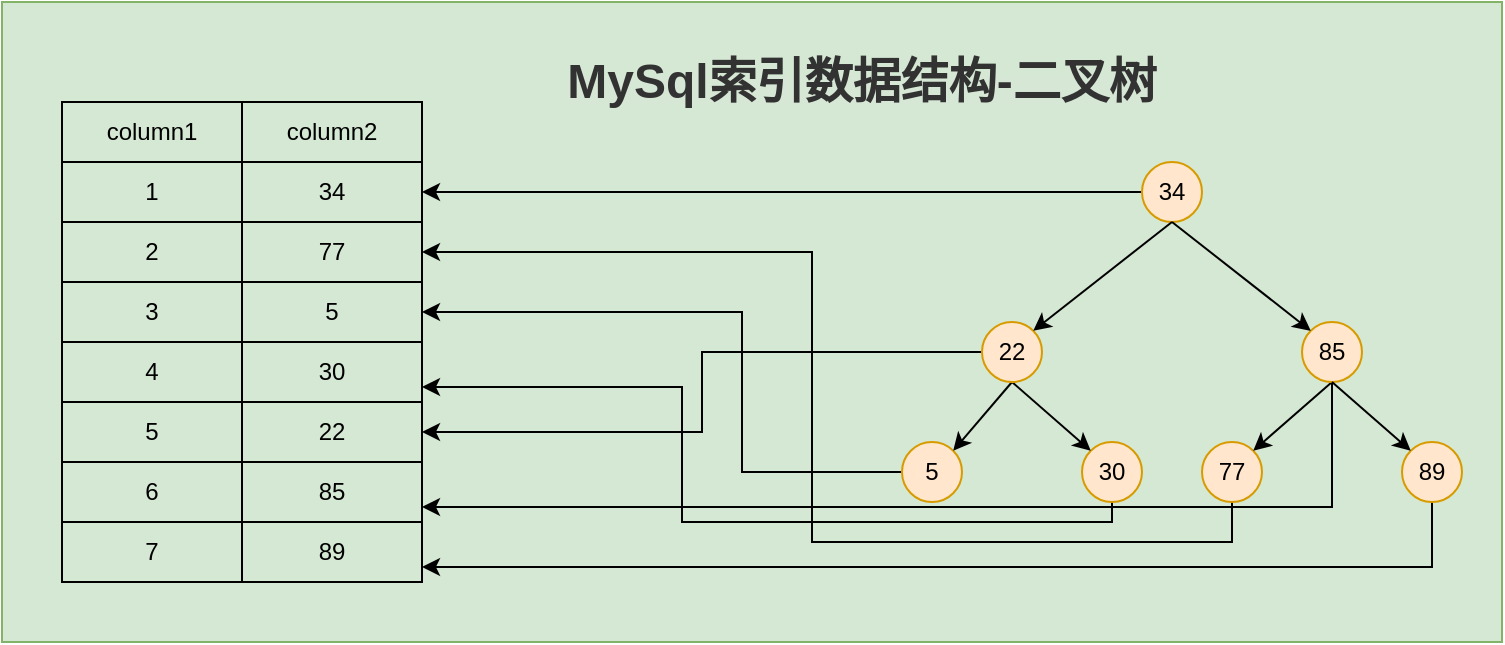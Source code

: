 <mxfile version="14.8.0" type="github" pages="7">
  <diagram id="JrFSPCjuFUnZ7v7BHWO6" name="二叉树">
    <mxGraphModel dx="984" dy="626" grid="1" gridSize="10" guides="1" tooltips="1" connect="1" arrows="1" fold="1" page="1" pageScale="1" pageWidth="192000" pageHeight="108000" math="0" shadow="0">
      <root>
        <mxCell id="0" />
        <mxCell id="1" parent="0" />
        <mxCell id="DQTUmN1sRUq_qriRjcVs-57" value="" style="group" parent="1" vertex="1" connectable="0">
          <mxGeometry x="50" y="30" width="750" height="320" as="geometry" />
        </mxCell>
        <mxCell id="DQTUmN1sRUq_qriRjcVs-56" value="" style="rounded=0;whiteSpace=wrap;html=1;fillColor=#d5e8d4;strokeColor=#82b366;" parent="DQTUmN1sRUq_qriRjcVs-57" vertex="1">
          <mxGeometry width="750" height="320" as="geometry" />
        </mxCell>
        <mxCell id="DQTUmN1sRUq_qriRjcVs-55" value="" style="group" parent="DQTUmN1sRUq_qriRjcVs-57" vertex="1" connectable="0">
          <mxGeometry x="30" y="10" width="700" height="280" as="geometry" />
        </mxCell>
        <mxCell id="DQTUmN1sRUq_qriRjcVs-53" value="" style="group" parent="DQTUmN1sRUq_qriRjcVs-55" vertex="1" connectable="0">
          <mxGeometry y="40" width="700" height="240" as="geometry" />
        </mxCell>
        <mxCell id="DQTUmN1sRUq_qriRjcVs-10" value="column1" style="rounded=0;whiteSpace=wrap;html=1;fillColor=none;" parent="DQTUmN1sRUq_qriRjcVs-53" vertex="1">
          <mxGeometry width="90" height="30" as="geometry" />
        </mxCell>
        <mxCell id="DQTUmN1sRUq_qriRjcVs-11" value="column2" style="rounded=0;whiteSpace=wrap;html=1;fillColor=none;" parent="DQTUmN1sRUq_qriRjcVs-53" vertex="1">
          <mxGeometry x="90" width="90" height="30" as="geometry" />
        </mxCell>
        <mxCell id="DQTUmN1sRUq_qriRjcVs-12" value="1" style="rounded=0;whiteSpace=wrap;html=1;fillColor=none;" parent="DQTUmN1sRUq_qriRjcVs-53" vertex="1">
          <mxGeometry y="30" width="90" height="30" as="geometry" />
        </mxCell>
        <mxCell id="DQTUmN1sRUq_qriRjcVs-13" value="34" style="rounded=0;whiteSpace=wrap;html=1;fillColor=none;" parent="DQTUmN1sRUq_qriRjcVs-53" vertex="1">
          <mxGeometry x="90" y="30" width="90" height="30" as="geometry" />
        </mxCell>
        <mxCell id="DQTUmN1sRUq_qriRjcVs-14" value="2" style="rounded=0;whiteSpace=wrap;html=1;fillColor=none;" parent="DQTUmN1sRUq_qriRjcVs-53" vertex="1">
          <mxGeometry y="60" width="90" height="30" as="geometry" />
        </mxCell>
        <mxCell id="DQTUmN1sRUq_qriRjcVs-15" value="77" style="rounded=0;whiteSpace=wrap;html=1;fillColor=none;" parent="DQTUmN1sRUq_qriRjcVs-53" vertex="1">
          <mxGeometry x="90" y="60" width="90" height="30" as="geometry" />
        </mxCell>
        <mxCell id="DQTUmN1sRUq_qriRjcVs-16" value="3" style="rounded=0;whiteSpace=wrap;html=1;fillColor=none;" parent="DQTUmN1sRUq_qriRjcVs-53" vertex="1">
          <mxGeometry y="90" width="90" height="30" as="geometry" />
        </mxCell>
        <mxCell id="DQTUmN1sRUq_qriRjcVs-17" value="5" style="rounded=0;whiteSpace=wrap;html=1;fillColor=none;" parent="DQTUmN1sRUq_qriRjcVs-53" vertex="1">
          <mxGeometry x="90" y="90" width="90" height="30" as="geometry" />
        </mxCell>
        <mxCell id="DQTUmN1sRUq_qriRjcVs-18" value="4" style="rounded=0;whiteSpace=wrap;html=1;fillColor=none;" parent="DQTUmN1sRUq_qriRjcVs-53" vertex="1">
          <mxGeometry y="120" width="90" height="30" as="geometry" />
        </mxCell>
        <mxCell id="DQTUmN1sRUq_qriRjcVs-19" value="30" style="rounded=0;whiteSpace=wrap;html=1;fillColor=none;" parent="DQTUmN1sRUq_qriRjcVs-53" vertex="1">
          <mxGeometry x="90" y="120" width="90" height="30" as="geometry" />
        </mxCell>
        <mxCell id="DQTUmN1sRUq_qriRjcVs-20" value="5" style="rounded=0;whiteSpace=wrap;html=1;fillColor=none;" parent="DQTUmN1sRUq_qriRjcVs-53" vertex="1">
          <mxGeometry y="150" width="90" height="30" as="geometry" />
        </mxCell>
        <mxCell id="DQTUmN1sRUq_qriRjcVs-21" value="22" style="rounded=0;whiteSpace=wrap;html=1;fillColor=none;" parent="DQTUmN1sRUq_qriRjcVs-53" vertex="1">
          <mxGeometry x="90" y="150" width="90" height="30" as="geometry" />
        </mxCell>
        <mxCell id="DQTUmN1sRUq_qriRjcVs-22" value="6" style="rounded=0;whiteSpace=wrap;html=1;fillColor=none;" parent="DQTUmN1sRUq_qriRjcVs-53" vertex="1">
          <mxGeometry y="180" width="90" height="30" as="geometry" />
        </mxCell>
        <mxCell id="DQTUmN1sRUq_qriRjcVs-23" value="85" style="rounded=0;whiteSpace=wrap;html=1;fillColor=none;" parent="DQTUmN1sRUq_qriRjcVs-53" vertex="1">
          <mxGeometry x="90" y="180" width="90" height="30" as="geometry" />
        </mxCell>
        <mxCell id="DQTUmN1sRUq_qriRjcVs-24" value="7" style="rounded=0;whiteSpace=wrap;html=1;fillColor=none;" parent="DQTUmN1sRUq_qriRjcVs-53" vertex="1">
          <mxGeometry y="210" width="90" height="30" as="geometry" />
        </mxCell>
        <mxCell id="DQTUmN1sRUq_qriRjcVs-25" value="89" style="rounded=0;whiteSpace=wrap;html=1;fillColor=none;" parent="DQTUmN1sRUq_qriRjcVs-53" vertex="1">
          <mxGeometry x="90" y="210" width="90" height="30" as="geometry" />
        </mxCell>
        <mxCell id="DQTUmN1sRUq_qriRjcVs-44" style="edgeStyle=orthogonalEdgeStyle;rounded=0;orthogonalLoop=1;jettySize=auto;html=1;exitX=0;exitY=0.5;exitDx=0;exitDy=0;entryX=1;entryY=0.5;entryDx=0;entryDy=0;" parent="DQTUmN1sRUq_qriRjcVs-53" source="DQTUmN1sRUq_qriRjcVs-26" target="DQTUmN1sRUq_qriRjcVs-13" edge="1">
          <mxGeometry relative="1" as="geometry" />
        </mxCell>
        <mxCell id="DQTUmN1sRUq_qriRjcVs-26" value="34" style="ellipse;whiteSpace=wrap;html=1;aspect=fixed;fillColor=#ffe6cc;strokeColor=#d79b00;" parent="DQTUmN1sRUq_qriRjcVs-53" vertex="1">
          <mxGeometry x="540" y="30" width="30" height="30" as="geometry" />
        </mxCell>
        <mxCell id="DQTUmN1sRUq_qriRjcVs-48" style="edgeStyle=orthogonalEdgeStyle;rounded=0;orthogonalLoop=1;jettySize=auto;html=1;exitX=0.5;exitY=1;exitDx=0;exitDy=0;entryX=1;entryY=0.5;entryDx=0;entryDy=0;" parent="DQTUmN1sRUq_qriRjcVs-53" source="DQTUmN1sRUq_qriRjcVs-27" target="DQTUmN1sRUq_qriRjcVs-15" edge="1">
          <mxGeometry relative="1" as="geometry">
            <Array as="points">
              <mxPoint x="585" y="220" />
              <mxPoint x="375" y="220" />
              <mxPoint x="375" y="75" />
            </Array>
          </mxGeometry>
        </mxCell>
        <mxCell id="DQTUmN1sRUq_qriRjcVs-27" value="77" style="ellipse;whiteSpace=wrap;html=1;aspect=fixed;fillColor=#ffe6cc;strokeColor=#d79b00;" parent="DQTUmN1sRUq_qriRjcVs-53" vertex="1">
          <mxGeometry x="570" y="170" width="30" height="30" as="geometry" />
        </mxCell>
        <mxCell id="DQTUmN1sRUq_qriRjcVs-46" style="edgeStyle=orthogonalEdgeStyle;rounded=0;orthogonalLoop=1;jettySize=auto;html=1;exitX=0;exitY=0.5;exitDx=0;exitDy=0;entryX=1;entryY=0.5;entryDx=0;entryDy=0;" parent="DQTUmN1sRUq_qriRjcVs-53" source="DQTUmN1sRUq_qriRjcVs-28" target="DQTUmN1sRUq_qriRjcVs-17" edge="1">
          <mxGeometry relative="1" as="geometry">
            <Array as="points">
              <mxPoint x="340" y="185" />
              <mxPoint x="340" y="105" />
            </Array>
          </mxGeometry>
        </mxCell>
        <mxCell id="DQTUmN1sRUq_qriRjcVs-28" value="5" style="ellipse;whiteSpace=wrap;html=1;aspect=fixed;fillColor=#ffe6cc;strokeColor=#d79b00;" parent="DQTUmN1sRUq_qriRjcVs-53" vertex="1">
          <mxGeometry x="420" y="170" width="30" height="30" as="geometry" />
        </mxCell>
        <mxCell id="DQTUmN1sRUq_qriRjcVs-47" style="edgeStyle=orthogonalEdgeStyle;rounded=0;orthogonalLoop=1;jettySize=auto;html=1;exitX=0.5;exitY=1;exitDx=0;exitDy=0;entryX=1;entryY=0.75;entryDx=0;entryDy=0;" parent="DQTUmN1sRUq_qriRjcVs-53" source="DQTUmN1sRUq_qriRjcVs-29" target="DQTUmN1sRUq_qriRjcVs-19" edge="1">
          <mxGeometry relative="1" as="geometry">
            <Array as="points">
              <mxPoint x="525" y="210" />
              <mxPoint x="310" y="210" />
              <mxPoint x="310" y="143" />
            </Array>
          </mxGeometry>
        </mxCell>
        <mxCell id="DQTUmN1sRUq_qriRjcVs-29" value="30" style="ellipse;whiteSpace=wrap;html=1;aspect=fixed;fillColor=#ffe6cc;strokeColor=#d79b00;" parent="DQTUmN1sRUq_qriRjcVs-53" vertex="1">
          <mxGeometry x="510" y="170" width="30" height="30" as="geometry" />
        </mxCell>
        <mxCell id="DQTUmN1sRUq_qriRjcVs-40" style="edgeStyle=none;rounded=0;orthogonalLoop=1;jettySize=auto;html=1;exitX=0.5;exitY=1;exitDx=0;exitDy=0;entryX=1;entryY=0;entryDx=0;entryDy=0;" parent="DQTUmN1sRUq_qriRjcVs-53" source="DQTUmN1sRUq_qriRjcVs-30" target="DQTUmN1sRUq_qriRjcVs-28" edge="1">
          <mxGeometry relative="1" as="geometry" />
        </mxCell>
        <mxCell id="DQTUmN1sRUq_qriRjcVs-41" style="edgeStyle=none;rounded=0;orthogonalLoop=1;jettySize=auto;html=1;exitX=0.5;exitY=1;exitDx=0;exitDy=0;entryX=0;entryY=0;entryDx=0;entryDy=0;" parent="DQTUmN1sRUq_qriRjcVs-53" source="DQTUmN1sRUq_qriRjcVs-30" target="DQTUmN1sRUq_qriRjcVs-29" edge="1">
          <mxGeometry relative="1" as="geometry" />
        </mxCell>
        <mxCell id="DQTUmN1sRUq_qriRjcVs-45" style="edgeStyle=orthogonalEdgeStyle;rounded=0;orthogonalLoop=1;jettySize=auto;html=1;exitX=0;exitY=0.5;exitDx=0;exitDy=0;entryX=1;entryY=0.5;entryDx=0;entryDy=0;" parent="DQTUmN1sRUq_qriRjcVs-53" source="DQTUmN1sRUq_qriRjcVs-30" target="DQTUmN1sRUq_qriRjcVs-21" edge="1">
          <mxGeometry relative="1" as="geometry" />
        </mxCell>
        <mxCell id="DQTUmN1sRUq_qriRjcVs-30" value="22" style="ellipse;whiteSpace=wrap;html=1;aspect=fixed;fillColor=#ffe6cc;strokeColor=#d79b00;" parent="DQTUmN1sRUq_qriRjcVs-53" vertex="1">
          <mxGeometry x="460" y="110" width="30" height="30" as="geometry" />
        </mxCell>
        <mxCell id="DQTUmN1sRUq_qriRjcVs-38" style="edgeStyle=none;rounded=0;orthogonalLoop=1;jettySize=auto;html=1;exitX=0.5;exitY=1;exitDx=0;exitDy=0;entryX=1;entryY=0;entryDx=0;entryDy=0;" parent="DQTUmN1sRUq_qriRjcVs-53" source="DQTUmN1sRUq_qriRjcVs-26" target="DQTUmN1sRUq_qriRjcVs-30" edge="1">
          <mxGeometry relative="1" as="geometry" />
        </mxCell>
        <mxCell id="DQTUmN1sRUq_qriRjcVs-42" style="edgeStyle=none;rounded=0;orthogonalLoop=1;jettySize=auto;html=1;exitX=0.5;exitY=1;exitDx=0;exitDy=0;entryX=1;entryY=0;entryDx=0;entryDy=0;" parent="DQTUmN1sRUq_qriRjcVs-53" source="DQTUmN1sRUq_qriRjcVs-31" target="DQTUmN1sRUq_qriRjcVs-27" edge="1">
          <mxGeometry relative="1" as="geometry" />
        </mxCell>
        <mxCell id="DQTUmN1sRUq_qriRjcVs-50" style="edgeStyle=orthogonalEdgeStyle;rounded=0;orthogonalLoop=1;jettySize=auto;html=1;exitX=0.5;exitY=1;exitDx=0;exitDy=0;entryX=1;entryY=0.75;entryDx=0;entryDy=0;" parent="DQTUmN1sRUq_qriRjcVs-53" source="DQTUmN1sRUq_qriRjcVs-31" target="DQTUmN1sRUq_qriRjcVs-23" edge="1">
          <mxGeometry relative="1" as="geometry" />
        </mxCell>
        <mxCell id="DQTUmN1sRUq_qriRjcVs-31" value="85" style="ellipse;whiteSpace=wrap;html=1;aspect=fixed;fillColor=#ffe6cc;strokeColor=#d79b00;" parent="DQTUmN1sRUq_qriRjcVs-53" vertex="1">
          <mxGeometry x="620" y="110" width="30" height="30" as="geometry" />
        </mxCell>
        <mxCell id="DQTUmN1sRUq_qriRjcVs-39" style="edgeStyle=none;rounded=0;orthogonalLoop=1;jettySize=auto;html=1;exitX=0.5;exitY=1;exitDx=0;exitDy=0;entryX=0;entryY=0;entryDx=0;entryDy=0;" parent="DQTUmN1sRUq_qriRjcVs-53" source="DQTUmN1sRUq_qriRjcVs-26" target="DQTUmN1sRUq_qriRjcVs-31" edge="1">
          <mxGeometry relative="1" as="geometry" />
        </mxCell>
        <mxCell id="DQTUmN1sRUq_qriRjcVs-49" style="edgeStyle=orthogonalEdgeStyle;rounded=0;orthogonalLoop=1;jettySize=auto;html=1;exitX=0.5;exitY=1;exitDx=0;exitDy=0;entryX=1;entryY=0.75;entryDx=0;entryDy=0;" parent="DQTUmN1sRUq_qriRjcVs-53" source="DQTUmN1sRUq_qriRjcVs-32" target="DQTUmN1sRUq_qriRjcVs-25" edge="1">
          <mxGeometry relative="1" as="geometry">
            <Array as="points">
              <mxPoint x="685" y="233" />
            </Array>
          </mxGeometry>
        </mxCell>
        <mxCell id="DQTUmN1sRUq_qriRjcVs-32" value="89" style="ellipse;whiteSpace=wrap;html=1;aspect=fixed;fillColor=#ffe6cc;strokeColor=#d79b00;" parent="DQTUmN1sRUq_qriRjcVs-53" vertex="1">
          <mxGeometry x="670" y="170" width="30" height="30" as="geometry" />
        </mxCell>
        <mxCell id="DQTUmN1sRUq_qriRjcVs-43" style="edgeStyle=none;rounded=0;orthogonalLoop=1;jettySize=auto;html=1;exitX=0.5;exitY=1;exitDx=0;exitDy=0;entryX=0;entryY=0;entryDx=0;entryDy=0;" parent="DQTUmN1sRUq_qriRjcVs-53" source="DQTUmN1sRUq_qriRjcVs-31" target="DQTUmN1sRUq_qriRjcVs-32" edge="1">
          <mxGeometry relative="1" as="geometry" />
        </mxCell>
        <mxCell id="DQTUmN1sRUq_qriRjcVs-54" value="&lt;span style=&quot;color: rgb(50 , 50 , 50) ; font-weight: 700 ; background-color: rgba(255 , 255 , 255 , 0.01)&quot;&gt;&lt;font style=&quot;font-size: 24px&quot;&gt;MySql索引数据结构-二叉树&lt;/font&gt;&lt;/span&gt;" style="text;html=1;strokeColor=none;fillColor=none;align=center;verticalAlign=middle;whiteSpace=wrap;rounded=0;" parent="DQTUmN1sRUq_qriRjcVs-55" vertex="1">
          <mxGeometry x="240" width="320" height="60" as="geometry" />
        </mxCell>
      </root>
    </mxGraphModel>
  </diagram>
  <diagram id="B1Vaw5SND4x2m23uvINT" name="BTree">
    <mxGraphModel dx="984" dy="626" grid="1" gridSize="10" guides="1" tooltips="1" connect="1" arrows="1" fold="1" page="1" pageScale="1" pageWidth="192000" pageHeight="108000" math="0" shadow="0">
      <root>
        <mxCell id="7EG1AZBh_cIwp6Ath3Qv-0" />
        <mxCell id="7EG1AZBh_cIwp6Ath3Qv-1" parent="7EG1AZBh_cIwp6Ath3Qv-0" />
        <mxCell id="cA7uVXwBt1M9FzQSns0O-0" value="" style="group" parent="7EG1AZBh_cIwp6Ath3Qv-1" vertex="1" connectable="0">
          <mxGeometry x="40" y="60" width="840" height="350" as="geometry" />
        </mxCell>
        <mxCell id="cA7uVXwBt1M9FzQSns0O-1" value="" style="rounded=0;whiteSpace=wrap;html=1;fillColor=#f5f5f5;strokeColor=#666666;fontColor=#333333;" parent="cA7uVXwBt1M9FzQSns0O-0" vertex="1">
          <mxGeometry width="840" height="350" as="geometry" />
        </mxCell>
        <mxCell id="cA7uVXwBt1M9FzQSns0O-2" value="" style="group" parent="cA7uVXwBt1M9FzQSns0O-0" vertex="1" connectable="0">
          <mxGeometry x="10" y="40" width="810" height="300" as="geometry" />
        </mxCell>
        <mxCell id="cA7uVXwBt1M9FzQSns0O-3" value="" style="group" parent="cA7uVXwBt1M9FzQSns0O-2" vertex="1" connectable="0">
          <mxGeometry y="50" width="810" height="250" as="geometry" />
        </mxCell>
        <mxCell id="cA7uVXwBt1M9FzQSns0O-4" value="" style="rounded=0;whiteSpace=wrap;html=1;" parent="cA7uVXwBt1M9FzQSns0O-3" vertex="1">
          <mxGeometry x="160" width="80" height="30" as="geometry" />
        </mxCell>
        <mxCell id="cA7uVXwBt1M9FzQSns0O-5" value="15" style="rounded=0;whiteSpace=wrap;html=1;fillColor=#d5e8d4;strokeColor=#82b366;" parent="cA7uVXwBt1M9FzQSns0O-3" vertex="1">
          <mxGeometry x="240" width="80" height="30" as="geometry" />
        </mxCell>
        <mxCell id="cA7uVXwBt1M9FzQSns0O-6" value="data" style="rounded=0;whiteSpace=wrap;html=1;fillColor=#dae8fc;strokeColor=#6c8ebf;" parent="cA7uVXwBt1M9FzQSns0O-3" vertex="1">
          <mxGeometry x="240" y="30" width="80" height="30" as="geometry" />
        </mxCell>
        <mxCell id="cA7uVXwBt1M9FzQSns0O-7" value="" style="rounded=0;whiteSpace=wrap;html=1;" parent="cA7uVXwBt1M9FzQSns0O-3" vertex="1">
          <mxGeometry x="320" width="80" height="30" as="geometry" />
        </mxCell>
        <mxCell id="cA7uVXwBt1M9FzQSns0O-8" value="56" style="rounded=0;whiteSpace=wrap;html=1;fillColor=#d5e8d4;strokeColor=#82b366;" parent="cA7uVXwBt1M9FzQSns0O-3" vertex="1">
          <mxGeometry x="400" width="80" height="30" as="geometry" />
        </mxCell>
        <mxCell id="cA7uVXwBt1M9FzQSns0O-9" value="data" style="rounded=0;whiteSpace=wrap;html=1;fillColor=#dae8fc;strokeColor=#6c8ebf;" parent="cA7uVXwBt1M9FzQSns0O-3" vertex="1">
          <mxGeometry x="400" y="30" width="80" height="30" as="geometry" />
        </mxCell>
        <mxCell id="cA7uVXwBt1M9FzQSns0O-10" value="" style="rounded=0;whiteSpace=wrap;html=1;" parent="cA7uVXwBt1M9FzQSns0O-3" vertex="1">
          <mxGeometry x="480" width="80" height="30" as="geometry" />
        </mxCell>
        <mxCell id="cA7uVXwBt1M9FzQSns0O-11" value="77" style="rounded=0;whiteSpace=wrap;html=1;fillColor=#d5e8d4;strokeColor=#82b366;" parent="cA7uVXwBt1M9FzQSns0O-3" vertex="1">
          <mxGeometry x="560" width="80" height="30" as="geometry" />
        </mxCell>
        <mxCell id="cA7uVXwBt1M9FzQSns0O-12" value="data" style="rounded=0;whiteSpace=wrap;html=1;fillColor=#dae8fc;strokeColor=#6c8ebf;" parent="cA7uVXwBt1M9FzQSns0O-3" vertex="1">
          <mxGeometry x="560" y="30" width="80" height="30" as="geometry" />
        </mxCell>
        <mxCell id="cA7uVXwBt1M9FzQSns0O-13" value="" style="rounded=0;whiteSpace=wrap;html=1;" parent="cA7uVXwBt1M9FzQSns0O-3" vertex="1">
          <mxGeometry x="640" width="80" height="30" as="geometry" />
        </mxCell>
        <mxCell id="cA7uVXwBt1M9FzQSns0O-14" value="……" style="rounded=0;whiteSpace=wrap;html=1;" parent="cA7uVXwBt1M9FzQSns0O-3" vertex="1">
          <mxGeometry y="190" width="80" height="30" as="geometry" />
        </mxCell>
        <mxCell id="cA7uVXwBt1M9FzQSns0O-15" value="" style="rounded=0;orthogonalLoop=1;jettySize=auto;html=1;" parent="cA7uVXwBt1M9FzQSns0O-3" source="cA7uVXwBt1M9FzQSns0O-4" target="cA7uVXwBt1M9FzQSns0O-14" edge="1">
          <mxGeometry relative="1" as="geometry" />
        </mxCell>
        <mxCell id="cA7uVXwBt1M9FzQSns0O-16" value="" style="rounded=0;whiteSpace=wrap;html=1;" parent="cA7uVXwBt1M9FzQSns0O-3" vertex="1">
          <mxGeometry x="110" y="190" width="80" height="30" as="geometry" />
        </mxCell>
        <mxCell id="cA7uVXwBt1M9FzQSns0O-17" value="20" style="rounded=0;whiteSpace=wrap;html=1;fillColor=#d5e8d4;strokeColor=#82b366;" parent="cA7uVXwBt1M9FzQSns0O-3" vertex="1">
          <mxGeometry x="190" y="190" width="80" height="30" as="geometry" />
        </mxCell>
        <mxCell id="cA7uVXwBt1M9FzQSns0O-18" value="" style="rounded=0;whiteSpace=wrap;html=1;" parent="cA7uVXwBt1M9FzQSns0O-3" vertex="1">
          <mxGeometry x="270" y="190" width="80" height="30" as="geometry" />
        </mxCell>
        <mxCell id="cA7uVXwBt1M9FzQSns0O-19" value="" style="edgeStyle=none;rounded=0;orthogonalLoop=1;jettySize=auto;html=1;entryX=0.5;entryY=0;entryDx=0;entryDy=0;" parent="cA7uVXwBt1M9FzQSns0O-3" source="cA7uVXwBt1M9FzQSns0O-7" target="cA7uVXwBt1M9FzQSns0O-18" edge="1">
          <mxGeometry relative="1" as="geometry" />
        </mxCell>
        <mxCell id="cA7uVXwBt1M9FzQSns0O-20" value="49" style="rounded=0;whiteSpace=wrap;html=1;fillColor=#d5e8d4;strokeColor=#82b366;" parent="cA7uVXwBt1M9FzQSns0O-3" vertex="1">
          <mxGeometry x="350" y="190" width="80" height="30" as="geometry" />
        </mxCell>
        <mxCell id="cA7uVXwBt1M9FzQSns0O-21" value="data" style="rounded=0;whiteSpace=wrap;html=1;fillColor=#dae8fc;strokeColor=#6c8ebf;" parent="cA7uVXwBt1M9FzQSns0O-3" vertex="1">
          <mxGeometry x="190" y="220" width="80" height="30" as="geometry" />
        </mxCell>
        <mxCell id="cA7uVXwBt1M9FzQSns0O-22" value="data" style="rounded=0;whiteSpace=wrap;html=1;fillColor=#dae8fc;strokeColor=#6c8ebf;" parent="cA7uVXwBt1M9FzQSns0O-3" vertex="1">
          <mxGeometry x="350" y="220" width="80" height="30" as="geometry" />
        </mxCell>
        <mxCell id="cA7uVXwBt1M9FzQSns0O-23" value="" style="rounded=0;whiteSpace=wrap;html=1;" parent="cA7uVXwBt1M9FzQSns0O-3" vertex="1">
          <mxGeometry x="430" y="190" width="80" height="30" as="geometry" />
        </mxCell>
        <mxCell id="cA7uVXwBt1M9FzQSns0O-24" value="……" style="rounded=0;whiteSpace=wrap;html=1;" parent="cA7uVXwBt1M9FzQSns0O-3" vertex="1">
          <mxGeometry x="560" y="190" width="80" height="30" as="geometry" />
        </mxCell>
        <mxCell id="cA7uVXwBt1M9FzQSns0O-25" value="" style="edgeStyle=none;rounded=0;orthogonalLoop=1;jettySize=auto;html=1;" parent="cA7uVXwBt1M9FzQSns0O-3" source="cA7uVXwBt1M9FzQSns0O-10" target="cA7uVXwBt1M9FzQSns0O-24" edge="1">
          <mxGeometry relative="1" as="geometry" />
        </mxCell>
        <mxCell id="cA7uVXwBt1M9FzQSns0O-26" value="……" style="rounded=0;whiteSpace=wrap;html=1;" parent="cA7uVXwBt1M9FzQSns0O-3" vertex="1">
          <mxGeometry x="730" y="190" width="80" height="30" as="geometry" />
        </mxCell>
        <mxCell id="cA7uVXwBt1M9FzQSns0O-27" value="" style="edgeStyle=none;rounded=0;orthogonalLoop=1;jettySize=auto;html=1;" parent="cA7uVXwBt1M9FzQSns0O-3" source="cA7uVXwBt1M9FzQSns0O-13" target="cA7uVXwBt1M9FzQSns0O-26" edge="1">
          <mxGeometry relative="1" as="geometry" />
        </mxCell>
        <mxCell id="cA7uVXwBt1M9FzQSns0O-28" value="&lt;span style=&quot;color: rgb(50 , 50 , 50) ; font-size: 24px ; font-weight: 700 ; background-color: rgba(255 , 255 , 255 , 0.01)&quot;&gt;MySql索引数据结构-BTree&lt;/span&gt;" style="text;html=1;align=center;verticalAlign=middle;resizable=0;points=[];autosize=1;strokeColor=none;" parent="cA7uVXwBt1M9FzQSns0O-2" vertex="1">
          <mxGeometry x="280" width="300" height="20" as="geometry" />
        </mxCell>
      </root>
    </mxGraphModel>
  </diagram>
  <diagram id="M_EtlPDKQ5rp1ehH0YeO" name="B+Tree">
    <mxGraphModel dx="984" dy="626" grid="1" gridSize="10" guides="1" tooltips="1" connect="1" arrows="1" fold="1" page="1" pageScale="1" pageWidth="192000" pageHeight="108000" math="0" shadow="0">
      <root>
        <mxCell id="si9rrpc5HK5yOjleZf8v-0" />
        <mxCell id="si9rrpc5HK5yOjleZf8v-1" parent="si9rrpc5HK5yOjleZf8v-0" />
        <mxCell id="FS14DbBrJroEO-ySBWw7-96" value="" style="group" parent="si9rrpc5HK5yOjleZf8v-1" vertex="1" connectable="0">
          <mxGeometry x="40" y="40" width="990" height="400" as="geometry" />
        </mxCell>
        <mxCell id="FS14DbBrJroEO-ySBWw7-95" value="" style="rounded=0;whiteSpace=wrap;html=1;fillColor=#fff2cc;strokeColor=#d6b656;" parent="FS14DbBrJroEO-ySBWw7-96" vertex="1">
          <mxGeometry width="990" height="400" as="geometry" />
        </mxCell>
        <mxCell id="FS14DbBrJroEO-ySBWw7-94" value="" style="group" parent="FS14DbBrJroEO-ySBWw7-96" vertex="1" connectable="0">
          <mxGeometry x="30" y="20" width="930" height="340" as="geometry" />
        </mxCell>
        <mxCell id="FS14DbBrJroEO-ySBWw7-92" value="" style="group" parent="FS14DbBrJroEO-ySBWw7-94" vertex="1" connectable="0">
          <mxGeometry y="50" width="930" height="290" as="geometry" />
        </mxCell>
        <mxCell id="FS14DbBrJroEO-ySBWw7-29" value="15" style="rounded=0;whiteSpace=wrap;html=1;fillColor=#d5e8d4;strokeColor=#82b366;" parent="FS14DbBrJroEO-ySBWw7-92" vertex="1">
          <mxGeometry x="290" width="80" height="30" as="geometry" />
        </mxCell>
        <mxCell id="FS14DbBrJroEO-ySBWw7-30" value="" style="rounded=0;whiteSpace=wrap;html=1;" parent="FS14DbBrJroEO-ySBWw7-92" vertex="1">
          <mxGeometry x="370" width="80" height="30" as="geometry" />
        </mxCell>
        <mxCell id="FS14DbBrJroEO-ySBWw7-31" value="56" style="rounded=0;whiteSpace=wrap;html=1;fillColor=#d5e8d4;strokeColor=#82b366;" parent="FS14DbBrJroEO-ySBWw7-92" vertex="1">
          <mxGeometry x="450" width="80" height="30" as="geometry" />
        </mxCell>
        <mxCell id="FS14DbBrJroEO-ySBWw7-32" value="" style="rounded=0;whiteSpace=wrap;html=1;" parent="FS14DbBrJroEO-ySBWw7-92" vertex="1">
          <mxGeometry x="530" width="80" height="30" as="geometry" />
        </mxCell>
        <mxCell id="FS14DbBrJroEO-ySBWw7-33" value="77" style="rounded=0;whiteSpace=wrap;html=1;fillColor=#d5e8d4;strokeColor=#82b366;" parent="FS14DbBrJroEO-ySBWw7-92" vertex="1">
          <mxGeometry x="610" width="80" height="30" as="geometry" />
        </mxCell>
        <mxCell id="FS14DbBrJroEO-ySBWw7-34" value="" style="rounded=0;whiteSpace=wrap;html=1;" parent="FS14DbBrJroEO-ySBWw7-92" vertex="1">
          <mxGeometry x="690" width="80" height="30" as="geometry" />
        </mxCell>
        <mxCell id="FS14DbBrJroEO-ySBWw7-35" value="15" style="rounded=0;whiteSpace=wrap;html=1;fillColor=#d5e8d4;strokeColor=#82b366;" parent="FS14DbBrJroEO-ySBWw7-92" vertex="1">
          <mxGeometry x="20" y="110" width="80" height="30" as="geometry" />
        </mxCell>
        <mxCell id="FS14DbBrJroEO-ySBWw7-36" value="" style="rounded=0;whiteSpace=wrap;html=1;" parent="FS14DbBrJroEO-ySBWw7-92" vertex="1">
          <mxGeometry x="100" y="110" width="80" height="30" as="geometry" />
        </mxCell>
        <mxCell id="FS14DbBrJroEO-ySBWw7-37" value="20" style="rounded=0;whiteSpace=wrap;html=1;fillColor=#d5e8d4;strokeColor=#82b366;" parent="FS14DbBrJroEO-ySBWw7-92" vertex="1">
          <mxGeometry x="180" y="110" width="80" height="30" as="geometry" />
        </mxCell>
        <mxCell id="FS14DbBrJroEO-ySBWw7-38" value="" style="rounded=0;whiteSpace=wrap;html=1;" parent="FS14DbBrJroEO-ySBWw7-92" vertex="1">
          <mxGeometry x="260" y="110" width="80" height="30" as="geometry" />
        </mxCell>
        <mxCell id="FS14DbBrJroEO-ySBWw7-41" style="edgeStyle=none;rounded=0;orthogonalLoop=1;jettySize=auto;html=1;exitX=0.5;exitY=1;exitDx=0;exitDy=0;entryX=0.5;entryY=0;entryDx=0;entryDy=0;" parent="FS14DbBrJroEO-ySBWw7-92" source="FS14DbBrJroEO-ySBWw7-30" target="FS14DbBrJroEO-ySBWw7-38" edge="1">
          <mxGeometry relative="1" as="geometry" />
        </mxCell>
        <mxCell id="FS14DbBrJroEO-ySBWw7-39" value="49" style="rounded=0;whiteSpace=wrap;html=1;fillColor=#d5e8d4;strokeColor=#82b366;" parent="FS14DbBrJroEO-ySBWw7-92" vertex="1">
          <mxGeometry x="340" y="110" width="80" height="30" as="geometry" />
        </mxCell>
        <mxCell id="FS14DbBrJroEO-ySBWw7-40" value="" style="rounded=0;whiteSpace=wrap;html=1;" parent="FS14DbBrJroEO-ySBWw7-92" vertex="1">
          <mxGeometry x="420" y="110" width="80" height="30" as="geometry" />
        </mxCell>
        <mxCell id="FS14DbBrJroEO-ySBWw7-54" value="……" style="rounded=0;whiteSpace=wrap;html=1;" parent="FS14DbBrJroEO-ySBWw7-92" vertex="1">
          <mxGeometry x="620" y="110" width="80" height="30" as="geometry" />
        </mxCell>
        <mxCell id="FS14DbBrJroEO-ySBWw7-56" style="edgeStyle=none;rounded=0;orthogonalLoop=1;jettySize=auto;html=1;exitX=0.5;exitY=1;exitDx=0;exitDy=0;entryX=0.5;entryY=0;entryDx=0;entryDy=0;" parent="FS14DbBrJroEO-ySBWw7-92" source="FS14DbBrJroEO-ySBWw7-32" target="FS14DbBrJroEO-ySBWw7-54" edge="1">
          <mxGeometry relative="1" as="geometry" />
        </mxCell>
        <mxCell id="FS14DbBrJroEO-ySBWw7-55" value="……" style="rounded=0;whiteSpace=wrap;html=1;" parent="FS14DbBrJroEO-ySBWw7-92" vertex="1">
          <mxGeometry x="850" y="110" width="80" height="30" as="geometry" />
        </mxCell>
        <mxCell id="FS14DbBrJroEO-ySBWw7-57" style="edgeStyle=none;rounded=0;orthogonalLoop=1;jettySize=auto;html=1;exitX=0.5;exitY=1;exitDx=0;exitDy=0;entryX=0.5;entryY=0;entryDx=0;entryDy=0;" parent="FS14DbBrJroEO-ySBWw7-92" source="FS14DbBrJroEO-ySBWw7-34" target="FS14DbBrJroEO-ySBWw7-55" edge="1">
          <mxGeometry relative="1" as="geometry" />
        </mxCell>
        <mxCell id="FS14DbBrJroEO-ySBWw7-58" value="15" style="rounded=0;whiteSpace=wrap;html=1;fillColor=#d5e8d4;strokeColor=#82b366;" parent="FS14DbBrJroEO-ySBWw7-92" vertex="1">
          <mxGeometry x="20" y="190" width="80" height="30" as="geometry" />
        </mxCell>
        <mxCell id="FS14DbBrJroEO-ySBWw7-59" value="data" style="rounded=0;whiteSpace=wrap;html=1;fillColor=#dae8fc;strokeColor=#6c8ebf;" parent="FS14DbBrJroEO-ySBWw7-92" vertex="1">
          <mxGeometry x="20" y="220" width="80" height="30" as="geometry" />
        </mxCell>
        <mxCell id="FS14DbBrJroEO-ySBWw7-60" value="18" style="rounded=0;whiteSpace=wrap;html=1;fillColor=#d5e8d4;strokeColor=#82b366;" parent="FS14DbBrJroEO-ySBWw7-92" vertex="1">
          <mxGeometry x="100" y="190" width="80" height="30" as="geometry" />
        </mxCell>
        <mxCell id="FS14DbBrJroEO-ySBWw7-72" style="edgeStyle=none;rounded=0;orthogonalLoop=1;jettySize=auto;html=1;exitX=0.5;exitY=1;exitDx=0;exitDy=0;entryX=0;entryY=0;entryDx=0;entryDy=0;" parent="FS14DbBrJroEO-ySBWw7-92" source="FS14DbBrJroEO-ySBWw7-36" target="FS14DbBrJroEO-ySBWw7-60" edge="1">
          <mxGeometry relative="1" as="geometry" />
        </mxCell>
        <mxCell id="FS14DbBrJroEO-ySBWw7-61" value="data" style="rounded=0;whiteSpace=wrap;html=1;fillColor=#dae8fc;strokeColor=#6c8ebf;" parent="FS14DbBrJroEO-ySBWw7-92" vertex="1">
          <mxGeometry x="100" y="220" width="80" height="30" as="geometry" />
        </mxCell>
        <mxCell id="FS14DbBrJroEO-ySBWw7-62" value="20" style="rounded=0;whiteSpace=wrap;html=1;fillColor=#d5e8d4;strokeColor=#82b366;" parent="FS14DbBrJroEO-ySBWw7-92" vertex="1">
          <mxGeometry x="210" y="190" width="80" height="30" as="geometry" />
        </mxCell>
        <mxCell id="FS14DbBrJroEO-ySBWw7-73" style="edgeStyle=none;rounded=0;orthogonalLoop=1;jettySize=auto;html=1;exitX=0.5;exitY=1;exitDx=0;exitDy=0;entryX=1;entryY=0;entryDx=0;entryDy=0;" parent="FS14DbBrJroEO-ySBWw7-92" source="FS14DbBrJroEO-ySBWw7-38" target="FS14DbBrJroEO-ySBWw7-62" edge="1">
          <mxGeometry relative="1" as="geometry" />
        </mxCell>
        <mxCell id="FS14DbBrJroEO-ySBWw7-63" value="data" style="rounded=0;whiteSpace=wrap;html=1;fillColor=#dae8fc;strokeColor=#6c8ebf;" parent="FS14DbBrJroEO-ySBWw7-92" vertex="1">
          <mxGeometry x="210" y="220" width="80" height="30" as="geometry" />
        </mxCell>
        <mxCell id="FS14DbBrJroEO-ySBWw7-64" value="30" style="rounded=0;whiteSpace=wrap;html=1;fillColor=#d5e8d4;strokeColor=#82b366;" parent="FS14DbBrJroEO-ySBWw7-92" vertex="1">
          <mxGeometry x="290" y="190" width="80" height="30" as="geometry" />
        </mxCell>
        <mxCell id="FS14DbBrJroEO-ySBWw7-65" value="data" style="rounded=0;whiteSpace=wrap;html=1;fillColor=#dae8fc;strokeColor=#6c8ebf;" parent="FS14DbBrJroEO-ySBWw7-92" vertex="1">
          <mxGeometry x="290" y="220" width="80" height="30" as="geometry" />
        </mxCell>
        <mxCell id="FS14DbBrJroEO-ySBWw7-66" value="49" style="rounded=0;whiteSpace=wrap;html=1;fillColor=#d5e8d4;strokeColor=#82b366;" parent="FS14DbBrJroEO-ySBWw7-92" vertex="1">
          <mxGeometry x="410" y="190" width="80" height="30" as="geometry" />
        </mxCell>
        <mxCell id="FS14DbBrJroEO-ySBWw7-67" value="data" style="rounded=0;whiteSpace=wrap;html=1;fillColor=#dae8fc;strokeColor=#6c8ebf;" parent="FS14DbBrJroEO-ySBWw7-92" vertex="1">
          <mxGeometry x="410" y="220" width="80" height="30" as="geometry" />
        </mxCell>
        <mxCell id="FS14DbBrJroEO-ySBWw7-68" value="50" style="rounded=0;whiteSpace=wrap;html=1;fillColor=#d5e8d4;strokeColor=#82b366;" parent="FS14DbBrJroEO-ySBWw7-92" vertex="1">
          <mxGeometry x="490" y="190" width="80" height="30" as="geometry" />
        </mxCell>
        <mxCell id="FS14DbBrJroEO-ySBWw7-74" style="edgeStyle=none;rounded=0;orthogonalLoop=1;jettySize=auto;html=1;exitX=0.5;exitY=1;exitDx=0;exitDy=0;entryX=0;entryY=0;entryDx=0;entryDy=0;" parent="FS14DbBrJroEO-ySBWw7-92" source="FS14DbBrJroEO-ySBWw7-40" target="FS14DbBrJroEO-ySBWw7-68" edge="1">
          <mxGeometry relative="1" as="geometry" />
        </mxCell>
        <mxCell id="FS14DbBrJroEO-ySBWw7-69" value="data" style="rounded=0;whiteSpace=wrap;html=1;fillColor=#dae8fc;strokeColor=#6c8ebf;" parent="FS14DbBrJroEO-ySBWw7-92" vertex="1">
          <mxGeometry x="490" y="220" width="80" height="30" as="geometry" />
        </mxCell>
        <mxCell id="FS14DbBrJroEO-ySBWw7-70" value="……" style="rounded=0;whiteSpace=wrap;html=1;fillColor=#d5e8d4;strokeColor=#82b366;" parent="FS14DbBrJroEO-ySBWw7-92" vertex="1">
          <mxGeometry x="690" y="190" width="80" height="30" as="geometry" />
        </mxCell>
        <mxCell id="FS14DbBrJroEO-ySBWw7-82" style="edgeStyle=orthogonalEdgeStyle;rounded=0;orthogonalLoop=1;jettySize=auto;html=1;exitX=1;exitY=0.5;exitDx=0;exitDy=0;entryX=0;entryY=0.5;entryDx=0;entryDy=0;" parent="FS14DbBrJroEO-ySBWw7-92" source="FS14DbBrJroEO-ySBWw7-71" target="FS14DbBrJroEO-ySBWw7-59" edge="1">
          <mxGeometry relative="1" as="geometry">
            <Array as="points">
              <mxPoint x="790" y="235" />
              <mxPoint x="790" y="290" />
              <mxPoint y="290" />
              <mxPoint y="235" />
            </Array>
          </mxGeometry>
        </mxCell>
        <mxCell id="FS14DbBrJroEO-ySBWw7-71" value="……" style="rounded=0;whiteSpace=wrap;html=1;fillColor=#dae8fc;strokeColor=#6c8ebf;" parent="FS14DbBrJroEO-ySBWw7-92" vertex="1">
          <mxGeometry x="690" y="220" width="80" height="30" as="geometry" />
        </mxCell>
        <mxCell id="FS14DbBrJroEO-ySBWw7-75" style="edgeStyle=none;rounded=0;orthogonalLoop=1;jettySize=auto;html=1;exitX=0.5;exitY=1;exitDx=0;exitDy=0;entryX=0.5;entryY=0;entryDx=0;entryDy=0;" parent="FS14DbBrJroEO-ySBWw7-92" source="FS14DbBrJroEO-ySBWw7-54" target="FS14DbBrJroEO-ySBWw7-70" edge="1">
          <mxGeometry relative="1" as="geometry" />
        </mxCell>
        <mxCell id="FS14DbBrJroEO-ySBWw7-88" value="" style="endArrow=classic;startArrow=classic;html=1;exitX=1;exitY=0;exitDx=0;exitDy=0;entryX=0;entryY=0;entryDx=0;entryDy=0;" parent="FS14DbBrJroEO-ySBWw7-92" source="FS14DbBrJroEO-ySBWw7-61" target="FS14DbBrJroEO-ySBWw7-63" edge="1">
          <mxGeometry width="50" height="50" relative="1" as="geometry">
            <mxPoint x="180" y="260" as="sourcePoint" />
            <mxPoint x="230" y="210" as="targetPoint" />
          </mxGeometry>
        </mxCell>
        <mxCell id="FS14DbBrJroEO-ySBWw7-90" value="" style="endArrow=classic;startArrow=classic;html=1;exitX=1;exitY=0;exitDx=0;exitDy=0;" parent="FS14DbBrJroEO-ySBWw7-92" source="FS14DbBrJroEO-ySBWw7-65" edge="1">
          <mxGeometry width="50" height="50" relative="1" as="geometry">
            <mxPoint x="360" y="270" as="sourcePoint" />
            <mxPoint x="410" y="220" as="targetPoint" />
          </mxGeometry>
        </mxCell>
        <mxCell id="FS14DbBrJroEO-ySBWw7-91" value="" style="endArrow=classic;startArrow=classic;html=1;exitX=1;exitY=0;exitDx=0;exitDy=0;entryX=0;entryY=0;entryDx=0;entryDy=0;" parent="FS14DbBrJroEO-ySBWw7-92" source="FS14DbBrJroEO-ySBWw7-69" target="FS14DbBrJroEO-ySBWw7-71" edge="1">
          <mxGeometry width="50" height="50" relative="1" as="geometry">
            <mxPoint x="580" y="260" as="sourcePoint" />
            <mxPoint x="630" y="210" as="targetPoint" />
          </mxGeometry>
        </mxCell>
        <mxCell id="FS14DbBrJroEO-ySBWw7-93" value="&lt;b&gt;&lt;font style=&quot;font-size: 24px&quot;&gt;MySQL索引数据结构----B+Tree&lt;/font&gt;&lt;/b&gt;" style="text;html=1;align=center;verticalAlign=middle;resizable=0;points=[];autosize=1;strokeColor=none;" parent="FS14DbBrJroEO-ySBWw7-94" vertex="1">
          <mxGeometry x="260" width="350" height="20" as="geometry" />
        </mxCell>
      </root>
    </mxGraphModel>
  </diagram>
  <diagram id="0uLSG4tqBf1Q1fTgdY3p" name="Hash表">
    <mxGraphModel dx="984" dy="626" grid="1" gridSize="10" guides="1" tooltips="1" connect="1" arrows="1" fold="1" page="1" pageScale="1" pageWidth="192000" pageHeight="108000" math="0" shadow="0">
      <root>
        <mxCell id="101WF0X9KmjXhXqnLpNo-0" />
        <mxCell id="101WF0X9KmjXhXqnLpNo-1" parent="101WF0X9KmjXhXqnLpNo-0" />
        <mxCell id="101WF0X9KmjXhXqnLpNo-2" value="" style="group" parent="101WF0X9KmjXhXqnLpNo-1" vertex="1" connectable="0">
          <mxGeometry x="60" y="40" width="640" height="300" as="geometry" />
        </mxCell>
        <mxCell id="101WF0X9KmjXhXqnLpNo-3" value="" style="rounded=0;whiteSpace=wrap;html=1;fillColor=#d5e8d4;strokeColor=#82b366;" parent="101WF0X9KmjXhXqnLpNo-2" vertex="1">
          <mxGeometry width="640" height="300" as="geometry" />
        </mxCell>
        <mxCell id="101WF0X9KmjXhXqnLpNo-4" value="" style="group" parent="101WF0X9KmjXhXqnLpNo-2" vertex="1" connectable="0">
          <mxGeometry x="10" y="20" width="580" height="250" as="geometry" />
        </mxCell>
        <mxCell id="101WF0X9KmjXhXqnLpNo-5" value="" style="group" parent="101WF0X9KmjXhXqnLpNo-4" vertex="1" connectable="0">
          <mxGeometry y="40" width="580" height="210" as="geometry" />
        </mxCell>
        <mxCell id="101WF0X9KmjXhXqnLpNo-6" value="0" style="rounded=0;whiteSpace=wrap;html=1;fillColor=#d5e8d4;strokeColor=#82b366;" parent="101WF0X9KmjXhXqnLpNo-5" vertex="1">
          <mxGeometry x="120" width="100" height="30" as="geometry" />
        </mxCell>
        <mxCell id="101WF0X9KmjXhXqnLpNo-7" value="1" style="rounded=0;whiteSpace=wrap;html=1;fillColor=#d5e8d4;strokeColor=#82b366;" parent="101WF0X9KmjXhXqnLpNo-5" vertex="1">
          <mxGeometry x="120" y="30" width="100" height="30" as="geometry" />
        </mxCell>
        <mxCell id="101WF0X9KmjXhXqnLpNo-8" value="2" style="rounded=0;whiteSpace=wrap;html=1;fillColor=#d5e8d4;strokeColor=#82b366;" parent="101WF0X9KmjXhXqnLpNo-5" vertex="1">
          <mxGeometry x="120" y="60" width="100" height="30" as="geometry" />
        </mxCell>
        <mxCell id="101WF0X9KmjXhXqnLpNo-9" value="3" style="rounded=0;whiteSpace=wrap;html=1;fillColor=#d5e8d4;strokeColor=#82b366;" parent="101WF0X9KmjXhXqnLpNo-5" vertex="1">
          <mxGeometry x="120" y="90" width="100" height="30" as="geometry" />
        </mxCell>
        <mxCell id="101WF0X9KmjXhXqnLpNo-10" value="4" style="rounded=0;whiteSpace=wrap;html=1;fillColor=#d5e8d4;strokeColor=#82b366;" parent="101WF0X9KmjXhXqnLpNo-5" vertex="1">
          <mxGeometry x="120" y="120" width="100" height="30" as="geometry" />
        </mxCell>
        <mxCell id="101WF0X9KmjXhXqnLpNo-11" value="5" style="rounded=0;whiteSpace=wrap;html=1;fillColor=#d5e8d4;strokeColor=#82b366;" parent="101WF0X9KmjXhXqnLpNo-5" vertex="1">
          <mxGeometry x="120" y="150" width="100" height="30" as="geometry" />
        </mxCell>
        <mxCell id="101WF0X9KmjXhXqnLpNo-12" value="6" style="rounded=0;whiteSpace=wrap;html=1;fillColor=#d5e8d4;strokeColor=#82b366;" parent="101WF0X9KmjXhXqnLpNo-5" vertex="1">
          <mxGeometry x="120" y="180" width="100" height="30" as="geometry" />
        </mxCell>
        <mxCell id="101WF0X9KmjXhXqnLpNo-13" value="Alice&lt;br&gt;0x56" style="rounded=0;whiteSpace=wrap;html=1;fillColor=#76608a;strokeColor=#432D57;fontColor=#ffffff;" parent="101WF0X9KmjXhXqnLpNo-5" vertex="1">
          <mxGeometry x="300" y="60" width="100" height="30" as="geometry" />
        </mxCell>
        <mxCell id="101WF0X9KmjXhXqnLpNo-14" value="" style="edgeStyle=orthogonalEdgeStyle;rounded=0;orthogonalLoop=1;jettySize=auto;html=1;" parent="101WF0X9KmjXhXqnLpNo-5" source="101WF0X9KmjXhXqnLpNo-8" target="101WF0X9KmjXhXqnLpNo-13" edge="1">
          <mxGeometry relative="1" as="geometry" />
        </mxCell>
        <mxCell id="101WF0X9KmjXhXqnLpNo-15" value="Jim&lt;br&gt;0x6A" style="rounded=0;whiteSpace=wrap;html=1;fillColor=#76608a;strokeColor=#432D57;fontColor=#ffffff;" parent="101WF0X9KmjXhXqnLpNo-5" vertex="1">
          <mxGeometry x="480" y="60" width="100" height="30" as="geometry" />
        </mxCell>
        <mxCell id="101WF0X9KmjXhXqnLpNo-16" value="" style="edgeStyle=orthogonalEdgeStyle;rounded=0;orthogonalLoop=1;jettySize=auto;html=1;fillColor=#76608a;strokeColor=#432D57;" parent="101WF0X9KmjXhXqnLpNo-5" source="101WF0X9KmjXhXqnLpNo-13" target="101WF0X9KmjXhXqnLpNo-15" edge="1">
          <mxGeometry relative="1" as="geometry" />
        </mxCell>
        <mxCell id="101WF0X9KmjXhXqnLpNo-17" value="Tom&lt;br&gt;0x90" style="rounded=0;whiteSpace=wrap;html=1;fillColor=#76608a;strokeColor=#432D57;fontColor=#ffffff;" parent="101WF0X9KmjXhXqnLpNo-5" vertex="1">
          <mxGeometry x="300" y="120" width="100" height="30" as="geometry" />
        </mxCell>
        <mxCell id="101WF0X9KmjXhXqnLpNo-18" value="" style="edgeStyle=orthogonalEdgeStyle;rounded=0;orthogonalLoop=1;jettySize=auto;html=1;" parent="101WF0X9KmjXhXqnLpNo-5" source="101WF0X9KmjXhXqnLpNo-10" target="101WF0X9KmjXhXqnLpNo-17" edge="1">
          <mxGeometry relative="1" as="geometry" />
        </mxCell>
        <mxCell id="101WF0X9KmjXhXqnLpNo-19" value="hash(Alice) = 2&lt;br&gt;hash(Jim) = 2&lt;br&gt;hash(Tom) = 4" style="text;html=1;align=center;verticalAlign=middle;resizable=0;points=[];autosize=1;strokeColor=none;" parent="101WF0X9KmjXhXqnLpNo-5" vertex="1">
          <mxGeometry y="30" width="100" height="50" as="geometry" />
        </mxCell>
        <mxCell id="101WF0X9KmjXhXqnLpNo-20" value="&lt;b&gt;&lt;font style=&quot;font-size: 24px&quot;&gt;MySql 索引数据结构---Hash表&lt;/font&gt;&lt;/b&gt;" style="text;html=1;align=center;verticalAlign=middle;resizable=0;points=[];autosize=1;strokeColor=none;" parent="101WF0X9KmjXhXqnLpNo-4" vertex="1">
          <mxGeometry x="140" width="340" height="20" as="geometry" />
        </mxCell>
      </root>
    </mxGraphModel>
  </diagram>
  <diagram id="BPOaK14HKb60heKYvNvi" name="MYISAM存储引擎索引实现">
    <mxGraphModel dx="984" dy="626" grid="1" gridSize="10" guides="1" tooltips="1" connect="1" arrows="1" fold="1" page="1" pageScale="1" pageWidth="192000" pageHeight="108000" math="0" shadow="0">
      <root>
        <mxCell id="q90lbSeqMUSvA76pZbnU-0" />
        <mxCell id="q90lbSeqMUSvA76pZbnU-1" parent="q90lbSeqMUSvA76pZbnU-0" />
        <mxCell id="q90lbSeqMUSvA76pZbnU-81" value="" style="group" parent="q90lbSeqMUSvA76pZbnU-1" vertex="1" connectable="0">
          <mxGeometry x="40" y="40" width="1030" height="630" as="geometry" />
        </mxCell>
        <mxCell id="q90lbSeqMUSvA76pZbnU-78" value="" style="rounded=0;whiteSpace=wrap;html=1;strokeColor=#d6b656;fillColor=#fff2cc;" parent="q90lbSeqMUSvA76pZbnU-81" vertex="1">
          <mxGeometry width="1030" height="630" as="geometry" />
        </mxCell>
        <mxCell id="q90lbSeqMUSvA76pZbnU-2" value="15" style="rounded=0;whiteSpace=wrap;html=1;fillColor=#d5e8d4;strokeColor=#82b366;" parent="q90lbSeqMUSvA76pZbnU-81" vertex="1">
          <mxGeometry x="280" y="50" width="80" height="30" as="geometry" />
        </mxCell>
        <mxCell id="q90lbSeqMUSvA76pZbnU-3" value="" style="rounded=0;whiteSpace=wrap;html=1;" parent="q90lbSeqMUSvA76pZbnU-81" vertex="1">
          <mxGeometry x="360" y="50" width="80" height="30" as="geometry" />
        </mxCell>
        <mxCell id="q90lbSeqMUSvA76pZbnU-4" value="56" style="rounded=0;whiteSpace=wrap;html=1;fillColor=#d5e8d4;strokeColor=#82b366;" parent="q90lbSeqMUSvA76pZbnU-81" vertex="1">
          <mxGeometry x="440" y="50" width="80" height="30" as="geometry" />
        </mxCell>
        <mxCell id="q90lbSeqMUSvA76pZbnU-5" value="" style="rounded=0;whiteSpace=wrap;html=1;" parent="q90lbSeqMUSvA76pZbnU-81" vertex="1">
          <mxGeometry x="520" y="50" width="80" height="30" as="geometry" />
        </mxCell>
        <mxCell id="q90lbSeqMUSvA76pZbnU-6" value="77" style="rounded=0;whiteSpace=wrap;html=1;fillColor=#d5e8d4;strokeColor=#82b366;" parent="q90lbSeqMUSvA76pZbnU-81" vertex="1">
          <mxGeometry x="600" y="50" width="80" height="30" as="geometry" />
        </mxCell>
        <mxCell id="q90lbSeqMUSvA76pZbnU-7" value="" style="rounded=0;whiteSpace=wrap;html=1;" parent="q90lbSeqMUSvA76pZbnU-81" vertex="1">
          <mxGeometry x="680" y="50" width="80" height="30" as="geometry" />
        </mxCell>
        <mxCell id="q90lbSeqMUSvA76pZbnU-8" value="15" style="rounded=0;whiteSpace=wrap;html=1;fillColor=#d5e8d4;strokeColor=#82b366;" parent="q90lbSeqMUSvA76pZbnU-81" vertex="1">
          <mxGeometry x="20" y="180" width="80" height="30" as="geometry" />
        </mxCell>
        <mxCell id="q90lbSeqMUSvA76pZbnU-9" value="" style="rounded=0;whiteSpace=wrap;html=1;" parent="q90lbSeqMUSvA76pZbnU-81" vertex="1">
          <mxGeometry x="100" y="180" width="80" height="30" as="geometry" />
        </mxCell>
        <mxCell id="q90lbSeqMUSvA76pZbnU-14" style="rounded=0;orthogonalLoop=1;jettySize=auto;html=1;exitX=0.5;exitY=1;exitDx=0;exitDy=0;entryX=0.5;entryY=0;entryDx=0;entryDy=0;" parent="q90lbSeqMUSvA76pZbnU-81" source="q90lbSeqMUSvA76pZbnU-3" target="q90lbSeqMUSvA76pZbnU-9" edge="1">
          <mxGeometry relative="1" as="geometry" />
        </mxCell>
        <mxCell id="q90lbSeqMUSvA76pZbnU-10" value="20" style="rounded=0;whiteSpace=wrap;html=1;fillColor=#d5e8d4;strokeColor=#82b366;" parent="q90lbSeqMUSvA76pZbnU-81" vertex="1">
          <mxGeometry x="180" y="180" width="80" height="30" as="geometry" />
        </mxCell>
        <mxCell id="q90lbSeqMUSvA76pZbnU-11" value="" style="rounded=0;whiteSpace=wrap;html=1;" parent="q90lbSeqMUSvA76pZbnU-81" vertex="1">
          <mxGeometry x="260" y="180" width="80" height="30" as="geometry" />
        </mxCell>
        <mxCell id="q90lbSeqMUSvA76pZbnU-12" value="49" style="rounded=0;whiteSpace=wrap;html=1;fillColor=#d5e8d4;strokeColor=#82b366;" parent="q90lbSeqMUSvA76pZbnU-81" vertex="1">
          <mxGeometry x="340" y="180" width="80" height="30" as="geometry" />
        </mxCell>
        <mxCell id="q90lbSeqMUSvA76pZbnU-13" value="" style="rounded=0;whiteSpace=wrap;html=1;" parent="q90lbSeqMUSvA76pZbnU-81" vertex="1">
          <mxGeometry x="420" y="180" width="80" height="30" as="geometry" />
        </mxCell>
        <mxCell id="q90lbSeqMUSvA76pZbnU-16" value="&lt;b&gt;……&lt;/b&gt;" style="rounded=0;whiteSpace=wrap;html=1;" parent="q90lbSeqMUSvA76pZbnU-81" vertex="1">
          <mxGeometry x="580" y="180" width="80" height="30" as="geometry" />
        </mxCell>
        <mxCell id="q90lbSeqMUSvA76pZbnU-18" style="edgeStyle=none;rounded=0;orthogonalLoop=1;jettySize=auto;html=1;exitX=0.5;exitY=1;exitDx=0;exitDy=0;entryX=0.5;entryY=0;entryDx=0;entryDy=0;" parent="q90lbSeqMUSvA76pZbnU-81" source="q90lbSeqMUSvA76pZbnU-5" target="q90lbSeqMUSvA76pZbnU-16" edge="1">
          <mxGeometry relative="1" as="geometry" />
        </mxCell>
        <mxCell id="q90lbSeqMUSvA76pZbnU-17" value="&lt;b&gt;……&lt;/b&gt;" style="rounded=0;whiteSpace=wrap;html=1;" parent="q90lbSeqMUSvA76pZbnU-81" vertex="1">
          <mxGeometry x="760" y="180" width="80" height="30" as="geometry" />
        </mxCell>
        <mxCell id="q90lbSeqMUSvA76pZbnU-19" style="edgeStyle=none;rounded=0;orthogonalLoop=1;jettySize=auto;html=1;exitX=0.5;exitY=1;exitDx=0;exitDy=0;entryX=0.5;entryY=0;entryDx=0;entryDy=0;" parent="q90lbSeqMUSvA76pZbnU-81" source="q90lbSeqMUSvA76pZbnU-7" target="q90lbSeqMUSvA76pZbnU-17" edge="1">
          <mxGeometry relative="1" as="geometry" />
        </mxCell>
        <mxCell id="q90lbSeqMUSvA76pZbnU-20" value="15" style="rounded=0;whiteSpace=wrap;html=1;fillColor=#d5e8d4;strokeColor=#82b366;" parent="q90lbSeqMUSvA76pZbnU-81" vertex="1">
          <mxGeometry x="20" y="250" width="80" height="30" as="geometry" />
        </mxCell>
        <mxCell id="q90lbSeqMUSvA76pZbnU-21" value="0x07" style="rounded=0;whiteSpace=wrap;html=1;fillColor=#e1d5e7;strokeColor=#9673a6;" parent="q90lbSeqMUSvA76pZbnU-81" vertex="1">
          <mxGeometry x="20" y="280" width="80" height="30" as="geometry" />
        </mxCell>
        <mxCell id="q90lbSeqMUSvA76pZbnU-22" value="18" style="rounded=0;whiteSpace=wrap;html=1;fillColor=#d5e8d4;strokeColor=#82b366;" parent="q90lbSeqMUSvA76pZbnU-81" vertex="1">
          <mxGeometry x="100" y="250" width="80" height="30" as="geometry" />
        </mxCell>
        <mxCell id="q90lbSeqMUSvA76pZbnU-33" style="edgeStyle=none;rounded=0;orthogonalLoop=1;jettySize=auto;html=1;exitX=0.5;exitY=1;exitDx=0;exitDy=0;entryX=0;entryY=0;entryDx=0;entryDy=0;" parent="q90lbSeqMUSvA76pZbnU-81" source="q90lbSeqMUSvA76pZbnU-9" target="q90lbSeqMUSvA76pZbnU-22" edge="1">
          <mxGeometry relative="1" as="geometry" />
        </mxCell>
        <mxCell id="q90lbSeqMUSvA76pZbnU-23" value="0x56" style="rounded=0;whiteSpace=wrap;html=1;fillColor=#e1d5e7;strokeColor=#9673a6;" parent="q90lbSeqMUSvA76pZbnU-81" vertex="1">
          <mxGeometry x="100" y="280" width="80" height="30" as="geometry" />
        </mxCell>
        <mxCell id="q90lbSeqMUSvA76pZbnU-24" value="20" style="rounded=0;whiteSpace=wrap;html=1;fillColor=#d5e8d4;strokeColor=#82b366;" parent="q90lbSeqMUSvA76pZbnU-81" vertex="1">
          <mxGeometry x="230" y="250" width="80" height="30" as="geometry" />
        </mxCell>
        <mxCell id="q90lbSeqMUSvA76pZbnU-25" value="0x6A" style="rounded=0;whiteSpace=wrap;html=1;fillColor=#e1d5e7;strokeColor=#9673a6;" parent="q90lbSeqMUSvA76pZbnU-81" vertex="1">
          <mxGeometry x="230" y="280" width="80" height="30" as="geometry" />
        </mxCell>
        <mxCell id="q90lbSeqMUSvA76pZbnU-38" style="edgeStyle=none;rounded=0;orthogonalLoop=1;jettySize=auto;html=1;exitX=1;exitY=0;exitDx=0;exitDy=0;entryX=0;entryY=0;entryDx=0;entryDy=0;" parent="q90lbSeqMUSvA76pZbnU-81" source="q90lbSeqMUSvA76pZbnU-23" target="q90lbSeqMUSvA76pZbnU-25" edge="1">
          <mxGeometry relative="1" as="geometry" />
        </mxCell>
        <mxCell id="q90lbSeqMUSvA76pZbnU-26" value="30" style="rounded=0;whiteSpace=wrap;html=1;fillColor=#d5e8d4;strokeColor=#82b366;" parent="q90lbSeqMUSvA76pZbnU-81" vertex="1">
          <mxGeometry x="310" y="250" width="80" height="30" as="geometry" />
        </mxCell>
        <mxCell id="q90lbSeqMUSvA76pZbnU-34" style="edgeStyle=none;rounded=0;orthogonalLoop=1;jettySize=auto;html=1;exitX=0.5;exitY=1;exitDx=0;exitDy=0;entryX=0;entryY=0;entryDx=0;entryDy=0;" parent="q90lbSeqMUSvA76pZbnU-81" source="q90lbSeqMUSvA76pZbnU-11" target="q90lbSeqMUSvA76pZbnU-26" edge="1">
          <mxGeometry relative="1" as="geometry" />
        </mxCell>
        <mxCell id="q90lbSeqMUSvA76pZbnU-27" value="0xF3" style="rounded=0;whiteSpace=wrap;html=1;fillColor=#e1d5e7;strokeColor=#9673a6;" parent="q90lbSeqMUSvA76pZbnU-81" vertex="1">
          <mxGeometry x="310" y="280" width="80" height="30" as="geometry" />
        </mxCell>
        <mxCell id="q90lbSeqMUSvA76pZbnU-28" value="49" style="rounded=0;whiteSpace=wrap;html=1;fillColor=#d5e8d4;strokeColor=#82b366;" parent="q90lbSeqMUSvA76pZbnU-81" vertex="1">
          <mxGeometry x="440" y="250" width="80" height="30" as="geometry" />
        </mxCell>
        <mxCell id="q90lbSeqMUSvA76pZbnU-29" value="0x90" style="rounded=0;whiteSpace=wrap;html=1;fillColor=#e1d5e7;strokeColor=#9673a6;" parent="q90lbSeqMUSvA76pZbnU-81" vertex="1">
          <mxGeometry x="440" y="280" width="80" height="30" as="geometry" />
        </mxCell>
        <mxCell id="q90lbSeqMUSvA76pZbnU-39" style="edgeStyle=none;rounded=0;orthogonalLoop=1;jettySize=auto;html=1;exitX=1;exitY=0;exitDx=0;exitDy=0;entryX=0;entryY=0;entryDx=0;entryDy=0;" parent="q90lbSeqMUSvA76pZbnU-81" source="q90lbSeqMUSvA76pZbnU-27" target="q90lbSeqMUSvA76pZbnU-29" edge="1">
          <mxGeometry relative="1" as="geometry" />
        </mxCell>
        <mxCell id="q90lbSeqMUSvA76pZbnU-30" value="50" style="rounded=0;whiteSpace=wrap;html=1;fillColor=#d5e8d4;strokeColor=#82b366;" parent="q90lbSeqMUSvA76pZbnU-81" vertex="1">
          <mxGeometry x="520" y="250" width="80" height="30" as="geometry" />
        </mxCell>
        <mxCell id="q90lbSeqMUSvA76pZbnU-36" style="edgeStyle=none;rounded=0;orthogonalLoop=1;jettySize=auto;html=1;exitX=0.5;exitY=1;exitDx=0;exitDy=0;entryX=0;entryY=0;entryDx=0;entryDy=0;" parent="q90lbSeqMUSvA76pZbnU-81" source="q90lbSeqMUSvA76pZbnU-13" target="q90lbSeqMUSvA76pZbnU-30" edge="1">
          <mxGeometry relative="1" as="geometry" />
        </mxCell>
        <mxCell id="q90lbSeqMUSvA76pZbnU-40" style="edgeStyle=none;rounded=0;orthogonalLoop=1;jettySize=auto;html=1;exitX=1;exitY=0;exitDx=0;exitDy=0;" parent="q90lbSeqMUSvA76pZbnU-81" source="q90lbSeqMUSvA76pZbnU-31" edge="1">
          <mxGeometry relative="1" as="geometry">
            <mxPoint x="640" y="280" as="targetPoint" />
          </mxGeometry>
        </mxCell>
        <mxCell id="q90lbSeqMUSvA76pZbnU-31" value="0x77" style="rounded=0;whiteSpace=wrap;html=1;fillColor=#e1d5e7;strokeColor=#9673a6;" parent="q90lbSeqMUSvA76pZbnU-81" vertex="1">
          <mxGeometry x="520" y="280" width="80" height="30" as="geometry" />
        </mxCell>
        <mxCell id="q90lbSeqMUSvA76pZbnU-32" value="&lt;b&gt;……&lt;/b&gt;" style="text;html=1;align=center;verticalAlign=middle;resizable=0;points=[];autosize=1;strokeColor=none;" parent="q90lbSeqMUSvA76pZbnU-81" vertex="1">
          <mxGeometry x="690" y="270" width="40" height="20" as="geometry" />
        </mxCell>
        <mxCell id="q90lbSeqMUSvA76pZbnU-41" value="Col1" style="rounded=0;whiteSpace=wrap;html=1;fillColor=#eeeeee;fontStyle=1" parent="q90lbSeqMUSvA76pZbnU-81" vertex="1">
          <mxGeometry x="730" y="360" width="70" height="30" as="geometry" />
        </mxCell>
        <mxCell id="q90lbSeqMUSvA76pZbnU-42" value="Col2" style="rounded=0;whiteSpace=wrap;html=1;fillColor=#eeeeee;fontStyle=1" parent="q90lbSeqMUSvA76pZbnU-81" vertex="1">
          <mxGeometry x="800" y="360" width="70" height="30" as="geometry" />
        </mxCell>
        <mxCell id="q90lbSeqMUSvA76pZbnU-43" value="Col3" style="rounded=0;whiteSpace=wrap;html=1;fillColor=#eeeeee;fontStyle=1" parent="q90lbSeqMUSvA76pZbnU-81" vertex="1">
          <mxGeometry x="870" y="360" width="70" height="30" as="geometry" />
        </mxCell>
        <mxCell id="q90lbSeqMUSvA76pZbnU-44" value="15" style="rounded=0;whiteSpace=wrap;html=1;fillColor=#d5e8d4;" parent="q90lbSeqMUSvA76pZbnU-81" vertex="1">
          <mxGeometry x="730" y="390" width="70" height="30" as="geometry" />
        </mxCell>
        <mxCell id="q90lbSeqMUSvA76pZbnU-45" value="34" style="rounded=0;whiteSpace=wrap;html=1;fillColor=#d5e8d4;" parent="q90lbSeqMUSvA76pZbnU-81" vertex="1">
          <mxGeometry x="800" y="390" width="70" height="30" as="geometry" />
        </mxCell>
        <mxCell id="q90lbSeqMUSvA76pZbnU-46" value="Bob" style="rounded=0;whiteSpace=wrap;html=1;fillColor=#d5e8d4;" parent="q90lbSeqMUSvA76pZbnU-81" vertex="1">
          <mxGeometry x="870" y="390" width="70" height="30" as="geometry" />
        </mxCell>
        <mxCell id="q90lbSeqMUSvA76pZbnU-47" value="18" style="rounded=0;whiteSpace=wrap;html=1;fillColor=#d5e8d4;" parent="q90lbSeqMUSvA76pZbnU-81" vertex="1">
          <mxGeometry x="730" y="420" width="70" height="30" as="geometry" />
        </mxCell>
        <mxCell id="q90lbSeqMUSvA76pZbnU-48" value="77" style="rounded=0;whiteSpace=wrap;html=1;fillColor=#d5e8d4;" parent="q90lbSeqMUSvA76pZbnU-81" vertex="1">
          <mxGeometry x="800" y="420" width="70" height="30" as="geometry" />
        </mxCell>
        <mxCell id="q90lbSeqMUSvA76pZbnU-49" value="Alice" style="rounded=0;whiteSpace=wrap;html=1;fillColor=#d5e8d4;" parent="q90lbSeqMUSvA76pZbnU-81" vertex="1">
          <mxGeometry x="870" y="420" width="70" height="30" as="geometry" />
        </mxCell>
        <mxCell id="q90lbSeqMUSvA76pZbnU-50" value="20" style="rounded=0;whiteSpace=wrap;html=1;fillColor=#d5e8d4;" parent="q90lbSeqMUSvA76pZbnU-81" vertex="1">
          <mxGeometry x="730" y="450" width="70" height="30" as="geometry" />
        </mxCell>
        <mxCell id="q90lbSeqMUSvA76pZbnU-51" value="5" style="rounded=0;whiteSpace=wrap;html=1;fillColor=#d5e8d4;" parent="q90lbSeqMUSvA76pZbnU-81" vertex="1">
          <mxGeometry x="800" y="450" width="70" height="30" as="geometry" />
        </mxCell>
        <mxCell id="q90lbSeqMUSvA76pZbnU-52" value="Jim" style="rounded=0;whiteSpace=wrap;html=1;fillColor=#d5e8d4;" parent="q90lbSeqMUSvA76pZbnU-81" vertex="1">
          <mxGeometry x="870" y="450" width="70" height="30" as="geometry" />
        </mxCell>
        <mxCell id="q90lbSeqMUSvA76pZbnU-53" value="30" style="rounded=0;whiteSpace=wrap;html=1;fillColor=#d5e8d4;" parent="q90lbSeqMUSvA76pZbnU-81" vertex="1">
          <mxGeometry x="730" y="480" width="70" height="30" as="geometry" />
        </mxCell>
        <mxCell id="q90lbSeqMUSvA76pZbnU-54" value="91" style="rounded=0;whiteSpace=wrap;html=1;fillColor=#d5e8d4;" parent="q90lbSeqMUSvA76pZbnU-81" vertex="1">
          <mxGeometry x="800" y="480" width="70" height="30" as="geometry" />
        </mxCell>
        <mxCell id="q90lbSeqMUSvA76pZbnU-55" value="Eric" style="rounded=0;whiteSpace=wrap;html=1;fillColor=#d5e8d4;" parent="q90lbSeqMUSvA76pZbnU-81" vertex="1">
          <mxGeometry x="870" y="480" width="70" height="30" as="geometry" />
        </mxCell>
        <mxCell id="q90lbSeqMUSvA76pZbnU-56" value="49" style="rounded=0;whiteSpace=wrap;html=1;fillColor=#d5e8d4;" parent="q90lbSeqMUSvA76pZbnU-81" vertex="1">
          <mxGeometry x="730" y="510" width="70" height="30" as="geometry" />
        </mxCell>
        <mxCell id="q90lbSeqMUSvA76pZbnU-57" value="22" style="rounded=0;whiteSpace=wrap;html=1;fillColor=#d5e8d4;" parent="q90lbSeqMUSvA76pZbnU-81" vertex="1">
          <mxGeometry x="800" y="510" width="70" height="30" as="geometry" />
        </mxCell>
        <mxCell id="q90lbSeqMUSvA76pZbnU-58" value="Tom" style="rounded=0;whiteSpace=wrap;html=1;fillColor=#d5e8d4;" parent="q90lbSeqMUSvA76pZbnU-81" vertex="1">
          <mxGeometry x="870" y="510" width="70" height="30" as="geometry" />
        </mxCell>
        <mxCell id="q90lbSeqMUSvA76pZbnU-59" value="50" style="rounded=0;whiteSpace=wrap;html=1;fillColor=#d5e8d4;" parent="q90lbSeqMUSvA76pZbnU-81" vertex="1">
          <mxGeometry x="730" y="540" width="70" height="30" as="geometry" />
        </mxCell>
        <mxCell id="q90lbSeqMUSvA76pZbnU-60" value="89" style="rounded=0;whiteSpace=wrap;html=1;fillColor=#d5e8d4;" parent="q90lbSeqMUSvA76pZbnU-81" vertex="1">
          <mxGeometry x="800" y="540" width="70" height="30" as="geometry" />
        </mxCell>
        <mxCell id="q90lbSeqMUSvA76pZbnU-61" value="Rose" style="rounded=0;whiteSpace=wrap;html=1;fillColor=#d5e8d4;" parent="q90lbSeqMUSvA76pZbnU-81" vertex="1">
          <mxGeometry x="870" y="540" width="70" height="30" as="geometry" />
        </mxCell>
        <mxCell id="q90lbSeqMUSvA76pZbnU-62" value="&lt;b&gt;……&lt;/b&gt;" style="rounded=0;whiteSpace=wrap;html=1;" parent="q90lbSeqMUSvA76pZbnU-81" vertex="1">
          <mxGeometry x="730" y="570" width="210" height="30" as="geometry" />
        </mxCell>
        <mxCell id="q90lbSeqMUSvA76pZbnU-65" value="0x07" style="text;html=1;align=center;verticalAlign=middle;resizable=0;points=[];autosize=1;strokeColor=none;" parent="q90lbSeqMUSvA76pZbnU-81" vertex="1">
          <mxGeometry x="680" y="395" width="40" height="20" as="geometry" />
        </mxCell>
        <mxCell id="q90lbSeqMUSvA76pZbnU-71" style="edgeStyle=orthogonalEdgeStyle;rounded=0;orthogonalLoop=1;jettySize=auto;html=1;exitX=0.5;exitY=1;exitDx=0;exitDy=0;entryX=0;entryY=0.65;entryDx=0;entryDy=0;entryPerimeter=0;" parent="q90lbSeqMUSvA76pZbnU-81" source="q90lbSeqMUSvA76pZbnU-21" target="q90lbSeqMUSvA76pZbnU-65" edge="1">
          <mxGeometry relative="1" as="geometry">
            <Array as="points">
              <mxPoint x="60" y="408" />
            </Array>
          </mxGeometry>
        </mxCell>
        <mxCell id="q90lbSeqMUSvA76pZbnU-66" value="0x56" style="text;html=1;align=center;verticalAlign=middle;resizable=0;points=[];autosize=1;strokeColor=none;" parent="q90lbSeqMUSvA76pZbnU-81" vertex="1">
          <mxGeometry x="680" y="425" width="40" height="20" as="geometry" />
        </mxCell>
        <mxCell id="q90lbSeqMUSvA76pZbnU-72" style="edgeStyle=orthogonalEdgeStyle;rounded=0;orthogonalLoop=1;jettySize=auto;html=1;exitX=0.5;exitY=1;exitDx=0;exitDy=0;entryX=0;entryY=0.75;entryDx=0;entryDy=0;entryPerimeter=0;" parent="q90lbSeqMUSvA76pZbnU-81" source="q90lbSeqMUSvA76pZbnU-23" target="q90lbSeqMUSvA76pZbnU-66" edge="1">
          <mxGeometry relative="1" as="geometry" />
        </mxCell>
        <mxCell id="q90lbSeqMUSvA76pZbnU-67" value="0x6A" style="text;html=1;align=center;verticalAlign=middle;resizable=0;points=[];autosize=1;strokeColor=none;" parent="q90lbSeqMUSvA76pZbnU-81" vertex="1">
          <mxGeometry x="680" y="455" width="40" height="20" as="geometry" />
        </mxCell>
        <mxCell id="q90lbSeqMUSvA76pZbnU-73" style="edgeStyle=orthogonalEdgeStyle;rounded=0;orthogonalLoop=1;jettySize=auto;html=1;exitX=0.5;exitY=1;exitDx=0;exitDy=0;entryX=0;entryY=0.55;entryDx=0;entryDy=0;entryPerimeter=0;" parent="q90lbSeqMUSvA76pZbnU-81" source="q90lbSeqMUSvA76pZbnU-25" target="q90lbSeqMUSvA76pZbnU-67" edge="1">
          <mxGeometry relative="1" as="geometry" />
        </mxCell>
        <mxCell id="q90lbSeqMUSvA76pZbnU-68" value="0xF3" style="text;html=1;align=center;verticalAlign=middle;resizable=0;points=[];autosize=1;strokeColor=none;" parent="q90lbSeqMUSvA76pZbnU-81" vertex="1">
          <mxGeometry x="680" y="485" width="40" height="20" as="geometry" />
        </mxCell>
        <mxCell id="q90lbSeqMUSvA76pZbnU-74" style="edgeStyle=orthogonalEdgeStyle;rounded=0;orthogonalLoop=1;jettySize=auto;html=1;exitX=0.5;exitY=1;exitDx=0;exitDy=0;entryX=-0.025;entryY=0.65;entryDx=0;entryDy=0;entryPerimeter=0;" parent="q90lbSeqMUSvA76pZbnU-81" source="q90lbSeqMUSvA76pZbnU-27" target="q90lbSeqMUSvA76pZbnU-68" edge="1">
          <mxGeometry relative="1" as="geometry" />
        </mxCell>
        <mxCell id="q90lbSeqMUSvA76pZbnU-69" value="0x90" style="text;html=1;align=center;verticalAlign=middle;resizable=0;points=[];autosize=1;strokeColor=none;" parent="q90lbSeqMUSvA76pZbnU-81" vertex="1">
          <mxGeometry x="680" y="515" width="40" height="20" as="geometry" />
        </mxCell>
        <mxCell id="q90lbSeqMUSvA76pZbnU-76" style="edgeStyle=orthogonalEdgeStyle;rounded=0;orthogonalLoop=1;jettySize=auto;html=1;exitX=0.5;exitY=1;exitDx=0;exitDy=0;entryX=-0.025;entryY=0.55;entryDx=0;entryDy=0;entryPerimeter=0;" parent="q90lbSeqMUSvA76pZbnU-81" source="q90lbSeqMUSvA76pZbnU-29" target="q90lbSeqMUSvA76pZbnU-69" edge="1">
          <mxGeometry relative="1" as="geometry" />
        </mxCell>
        <mxCell id="q90lbSeqMUSvA76pZbnU-70" value="0x77" style="text;html=1;align=center;verticalAlign=middle;resizable=0;points=[];autosize=1;strokeColor=none;" parent="q90lbSeqMUSvA76pZbnU-81" vertex="1">
          <mxGeometry x="680" y="545" width="40" height="20" as="geometry" />
        </mxCell>
        <mxCell id="q90lbSeqMUSvA76pZbnU-77" style="edgeStyle=orthogonalEdgeStyle;rounded=0;orthogonalLoop=1;jettySize=auto;html=1;exitX=0.5;exitY=1;exitDx=0;exitDy=0;entryX=-0.025;entryY=0.6;entryDx=0;entryDy=0;entryPerimeter=0;" parent="q90lbSeqMUSvA76pZbnU-81" source="q90lbSeqMUSvA76pZbnU-31" target="q90lbSeqMUSvA76pZbnU-70" edge="1">
          <mxGeometry relative="1" as="geometry" />
        </mxCell>
        <mxCell id="q90lbSeqMUSvA76pZbnU-79" value="Text" style="text;html=1;strokeColor=none;fillColor=none;align=center;verticalAlign=middle;whiteSpace=wrap;rounded=0;" parent="q90lbSeqMUSvA76pZbnU-81" vertex="1">
          <mxGeometry x="520" y="210" width="40" height="20" as="geometry" />
        </mxCell>
        <mxCell id="q90lbSeqMUSvA76pZbnU-80" value="&lt;b&gt;&lt;font style=&quot;font-size: 24px&quot;&gt;MYISAM存储引擎索引实现&lt;/font&gt;&lt;/b&gt;" style="text;html=1;strokeColor=none;fillColor=none;align=center;verticalAlign=middle;whiteSpace=wrap;rounded=0;" parent="q90lbSeqMUSvA76pZbnU-81" vertex="1">
          <mxGeometry x="360" y="10" width="305" height="20" as="geometry" />
        </mxCell>
      </root>
    </mxGraphModel>
  </diagram>
  <diagram id="r6iPnHi3Dd3M_i44tozy" name="InnoDB存储引擎索引实现">
    <mxGraphModel dx="984" dy="626" grid="1" gridSize="10" guides="1" tooltips="1" connect="1" arrows="1" fold="1" page="1" pageScale="1" pageWidth="192000" pageHeight="108000" math="0" shadow="0">
      <root>
        <mxCell id="VVwzmVqbEACxPIBnO1t0-0" />
        <mxCell id="VVwzmVqbEACxPIBnO1t0-1" parent="VVwzmVqbEACxPIBnO1t0-0" />
        <mxCell id="VVwzmVqbEACxPIBnO1t0-47" value="" style="group" parent="VVwzmVqbEACxPIBnO1t0-1" vertex="1" connectable="0">
          <mxGeometry x="30" y="30" width="910" height="400" as="geometry" />
        </mxCell>
        <mxCell id="VVwzmVqbEACxPIBnO1t0-45" value="" style="rounded=0;whiteSpace=wrap;html=1;strokeColor=#d6b656;fillColor=#fff2cc;" parent="VVwzmVqbEACxPIBnO1t0-47" vertex="1">
          <mxGeometry width="910" height="400" as="geometry" />
        </mxCell>
        <mxCell id="VVwzmVqbEACxPIBnO1t0-2" value="15" style="rounded=0;whiteSpace=wrap;html=1;strokeColor=#82b366;fillColor=#d5e8d4;" parent="VVwzmVqbEACxPIBnO1t0-47" vertex="1">
          <mxGeometry x="290" y="50" width="70" height="30" as="geometry" />
        </mxCell>
        <mxCell id="VVwzmVqbEACxPIBnO1t0-3" value="" style="rounded=0;whiteSpace=wrap;html=1;strokeColor=#000000;" parent="VVwzmVqbEACxPIBnO1t0-47" vertex="1">
          <mxGeometry x="360" y="50" width="70" height="30" as="geometry" />
        </mxCell>
        <mxCell id="VVwzmVqbEACxPIBnO1t0-4" value="56" style="rounded=0;whiteSpace=wrap;html=1;strokeColor=#82b366;fillColor=#d5e8d4;" parent="VVwzmVqbEACxPIBnO1t0-47" vertex="1">
          <mxGeometry x="430" y="50" width="70" height="30" as="geometry" />
        </mxCell>
        <mxCell id="VVwzmVqbEACxPIBnO1t0-5" value="" style="rounded=0;whiteSpace=wrap;html=1;strokeColor=#000000;" parent="VVwzmVqbEACxPIBnO1t0-47" vertex="1">
          <mxGeometry x="500" y="50" width="70" height="30" as="geometry" />
        </mxCell>
        <mxCell id="VVwzmVqbEACxPIBnO1t0-6" value="77" style="rounded=0;whiteSpace=wrap;html=1;strokeColor=#82b366;fillColor=#d5e8d4;" parent="VVwzmVqbEACxPIBnO1t0-47" vertex="1">
          <mxGeometry x="570" y="50" width="70" height="30" as="geometry" />
        </mxCell>
        <mxCell id="VVwzmVqbEACxPIBnO1t0-7" value="" style="rounded=0;whiteSpace=wrap;html=1;strokeColor=#000000;" parent="VVwzmVqbEACxPIBnO1t0-47" vertex="1">
          <mxGeometry x="640" y="50" width="70" height="30" as="geometry" />
        </mxCell>
        <mxCell id="VVwzmVqbEACxPIBnO1t0-8" value="15" style="rounded=0;whiteSpace=wrap;html=1;strokeColor=#82b366;fillColor=#d5e8d4;" parent="VVwzmVqbEACxPIBnO1t0-47" vertex="1">
          <mxGeometry x="90" y="190" width="70" height="30" as="geometry" />
        </mxCell>
        <mxCell id="VVwzmVqbEACxPIBnO1t0-9" value="" style="rounded=0;whiteSpace=wrap;html=1;strokeColor=#000000;" parent="VVwzmVqbEACxPIBnO1t0-47" vertex="1">
          <mxGeometry x="160" y="190" width="70" height="30" as="geometry" />
        </mxCell>
        <mxCell id="VVwzmVqbEACxPIBnO1t0-10" value="20" style="rounded=0;whiteSpace=wrap;html=1;strokeColor=#82b366;fillColor=#d5e8d4;" parent="VVwzmVqbEACxPIBnO1t0-47" vertex="1">
          <mxGeometry x="230" y="190" width="70" height="30" as="geometry" />
        </mxCell>
        <mxCell id="VVwzmVqbEACxPIBnO1t0-11" value="" style="rounded=0;whiteSpace=wrap;html=1;strokeColor=#000000;" parent="VVwzmVqbEACxPIBnO1t0-47" vertex="1">
          <mxGeometry x="300" y="190" width="70" height="30" as="geometry" />
        </mxCell>
        <mxCell id="VVwzmVqbEACxPIBnO1t0-14" style="rounded=0;orthogonalLoop=1;jettySize=auto;html=1;exitX=0.5;exitY=1;exitDx=0;exitDy=0;entryX=0.5;entryY=0;entryDx=0;entryDy=0;" parent="VVwzmVqbEACxPIBnO1t0-47" source="VVwzmVqbEACxPIBnO1t0-3" target="VVwzmVqbEACxPIBnO1t0-11" edge="1">
          <mxGeometry relative="1" as="geometry" />
        </mxCell>
        <mxCell id="VVwzmVqbEACxPIBnO1t0-12" value="49" style="rounded=0;whiteSpace=wrap;html=1;strokeColor=#82b366;fillColor=#d5e8d4;" parent="VVwzmVqbEACxPIBnO1t0-47" vertex="1">
          <mxGeometry x="370" y="190" width="70" height="30" as="geometry" />
        </mxCell>
        <mxCell id="VVwzmVqbEACxPIBnO1t0-13" value="" style="rounded=0;whiteSpace=wrap;html=1;strokeColor=#000000;" parent="VVwzmVqbEACxPIBnO1t0-47" vertex="1">
          <mxGeometry x="440" y="190" width="70" height="30" as="geometry" />
        </mxCell>
        <mxCell id="VVwzmVqbEACxPIBnO1t0-15" value="……" style="rounded=0;whiteSpace=wrap;html=1;strokeColor=#000000;fontStyle=1" parent="VVwzmVqbEACxPIBnO1t0-47" vertex="1">
          <mxGeometry x="560" y="190" width="70" height="30" as="geometry" />
        </mxCell>
        <mxCell id="VVwzmVqbEACxPIBnO1t0-17" style="edgeStyle=none;rounded=0;orthogonalLoop=1;jettySize=auto;html=1;exitX=0.5;exitY=1;exitDx=0;exitDy=0;entryX=0.5;entryY=0;entryDx=0;entryDy=0;" parent="VVwzmVqbEACxPIBnO1t0-47" source="VVwzmVqbEACxPIBnO1t0-5" target="VVwzmVqbEACxPIBnO1t0-15" edge="1">
          <mxGeometry relative="1" as="geometry" />
        </mxCell>
        <mxCell id="VVwzmVqbEACxPIBnO1t0-16" value="……" style="rounded=0;whiteSpace=wrap;html=1;strokeColor=#000000;fontStyle=1" parent="VVwzmVqbEACxPIBnO1t0-47" vertex="1">
          <mxGeometry x="690" y="190" width="70" height="30" as="geometry" />
        </mxCell>
        <mxCell id="VVwzmVqbEACxPIBnO1t0-18" style="edgeStyle=none;rounded=0;orthogonalLoop=1;jettySize=auto;html=1;exitX=0.5;exitY=1;exitDx=0;exitDy=0;entryX=0.5;entryY=0;entryDx=0;entryDy=0;" parent="VVwzmVqbEACxPIBnO1t0-47" source="VVwzmVqbEACxPIBnO1t0-7" target="VVwzmVqbEACxPIBnO1t0-16" edge="1">
          <mxGeometry relative="1" as="geometry" />
        </mxCell>
        <mxCell id="VVwzmVqbEACxPIBnO1t0-19" value="15" style="rounded=0;whiteSpace=wrap;html=1;strokeColor=#82b366;fillColor=#d5e8d4;" parent="VVwzmVqbEACxPIBnO1t0-47" vertex="1">
          <mxGeometry x="30" y="280" width="70" height="30" as="geometry" />
        </mxCell>
        <mxCell id="VVwzmVqbEACxPIBnO1t0-20" value="34" style="rounded=0;whiteSpace=wrap;html=1;strokeColor=#6c8ebf;fillColor=#dae8fc;" parent="VVwzmVqbEACxPIBnO1t0-47" vertex="1">
          <mxGeometry x="30" y="310" width="70" height="30" as="geometry" />
        </mxCell>
        <mxCell id="VVwzmVqbEACxPIBnO1t0-21" value="Bob" style="rounded=0;whiteSpace=wrap;html=1;strokeColor=#6c8ebf;fillColor=#dae8fc;" parent="VVwzmVqbEACxPIBnO1t0-47" vertex="1">
          <mxGeometry x="30" y="340" width="70" height="30" as="geometry" />
        </mxCell>
        <mxCell id="VVwzmVqbEACxPIBnO1t0-22" value="18" style="rounded=0;whiteSpace=wrap;html=1;strokeColor=#82b366;fillColor=#d5e8d4;" parent="VVwzmVqbEACxPIBnO1t0-47" vertex="1">
          <mxGeometry x="100" y="280" width="70" height="30" as="geometry" />
        </mxCell>
        <mxCell id="VVwzmVqbEACxPIBnO1t0-41" style="edgeStyle=none;rounded=0;orthogonalLoop=1;jettySize=auto;html=1;exitX=0.5;exitY=1;exitDx=0;exitDy=0;entryX=0;entryY=0;entryDx=0;entryDy=0;" parent="VVwzmVqbEACxPIBnO1t0-47" source="VVwzmVqbEACxPIBnO1t0-9" target="VVwzmVqbEACxPIBnO1t0-22" edge="1">
          <mxGeometry relative="1" as="geometry" />
        </mxCell>
        <mxCell id="VVwzmVqbEACxPIBnO1t0-23" value="77" style="rounded=0;whiteSpace=wrap;html=1;strokeColor=#6c8ebf;fillColor=#dae8fc;" parent="VVwzmVqbEACxPIBnO1t0-47" vertex="1">
          <mxGeometry x="100" y="310" width="70" height="30" as="geometry" />
        </mxCell>
        <mxCell id="VVwzmVqbEACxPIBnO1t0-24" value="Alice" style="rounded=0;whiteSpace=wrap;html=1;strokeColor=#6c8ebf;fillColor=#dae8fc;" parent="VVwzmVqbEACxPIBnO1t0-47" vertex="1">
          <mxGeometry x="100" y="340" width="70" height="30" as="geometry" />
        </mxCell>
        <mxCell id="VVwzmVqbEACxPIBnO1t0-25" value="20" style="rounded=0;whiteSpace=wrap;html=1;strokeColor=#82b366;fillColor=#d5e8d4;" parent="VVwzmVqbEACxPIBnO1t0-47" vertex="1">
          <mxGeometry x="220" y="280" width="70" height="30" as="geometry" />
        </mxCell>
        <mxCell id="VVwzmVqbEACxPIBnO1t0-26" value="5" style="rounded=0;whiteSpace=wrap;html=1;strokeColor=#6c8ebf;fillColor=#dae8fc;" parent="VVwzmVqbEACxPIBnO1t0-47" vertex="1">
          <mxGeometry x="220" y="310" width="70" height="30" as="geometry" />
        </mxCell>
        <mxCell id="VVwzmVqbEACxPIBnO1t0-27" value="Jim" style="rounded=0;whiteSpace=wrap;html=1;strokeColor=#6c8ebf;fillColor=#dae8fc;" parent="VVwzmVqbEACxPIBnO1t0-47" vertex="1">
          <mxGeometry x="220" y="340" width="70" height="30" as="geometry" />
        </mxCell>
        <mxCell id="VVwzmVqbEACxPIBnO1t0-28" value="30" style="rounded=0;whiteSpace=wrap;html=1;strokeColor=#82b366;fillColor=#d5e8d4;" parent="VVwzmVqbEACxPIBnO1t0-47" vertex="1">
          <mxGeometry x="290" y="280" width="70" height="30" as="geometry" />
        </mxCell>
        <mxCell id="VVwzmVqbEACxPIBnO1t0-42" style="edgeStyle=none;rounded=0;orthogonalLoop=1;jettySize=auto;html=1;exitX=0.5;exitY=1;exitDx=0;exitDy=0;entryX=0;entryY=0;entryDx=0;entryDy=0;" parent="VVwzmVqbEACxPIBnO1t0-47" source="VVwzmVqbEACxPIBnO1t0-11" target="VVwzmVqbEACxPIBnO1t0-28" edge="1">
          <mxGeometry relative="1" as="geometry" />
        </mxCell>
        <mxCell id="VVwzmVqbEACxPIBnO1t0-29" value="91" style="rounded=0;whiteSpace=wrap;html=1;strokeColor=#6c8ebf;fillColor=#dae8fc;" parent="VVwzmVqbEACxPIBnO1t0-47" vertex="1">
          <mxGeometry x="290" y="310" width="70" height="30" as="geometry" />
        </mxCell>
        <mxCell id="VVwzmVqbEACxPIBnO1t0-30" value="Eric" style="rounded=0;whiteSpace=wrap;html=1;strokeColor=#6c8ebf;fillColor=#dae8fc;" parent="VVwzmVqbEACxPIBnO1t0-47" vertex="1">
          <mxGeometry x="290" y="340" width="70" height="30" as="geometry" />
        </mxCell>
        <mxCell id="VVwzmVqbEACxPIBnO1t0-31" value="49" style="rounded=0;whiteSpace=wrap;html=1;strokeColor=#82b366;fillColor=#d5e8d4;" parent="VVwzmVqbEACxPIBnO1t0-47" vertex="1">
          <mxGeometry x="405" y="280" width="70" height="30" as="geometry" />
        </mxCell>
        <mxCell id="VVwzmVqbEACxPIBnO1t0-32" value="22" style="rounded=0;whiteSpace=wrap;html=1;strokeColor=#6c8ebf;fillColor=#dae8fc;" parent="VVwzmVqbEACxPIBnO1t0-47" vertex="1">
          <mxGeometry x="405" y="310" width="70" height="30" as="geometry" />
        </mxCell>
        <mxCell id="VVwzmVqbEACxPIBnO1t0-33" value="Tom" style="rounded=0;whiteSpace=wrap;html=1;strokeColor=#6c8ebf;fillColor=#dae8fc;" parent="VVwzmVqbEACxPIBnO1t0-47" vertex="1">
          <mxGeometry x="405" y="340" width="70" height="30" as="geometry" />
        </mxCell>
        <mxCell id="VVwzmVqbEACxPIBnO1t0-34" value="50" style="rounded=0;whiteSpace=wrap;html=1;strokeColor=#82b366;fillColor=#d5e8d4;" parent="VVwzmVqbEACxPIBnO1t0-47" vertex="1">
          <mxGeometry x="475" y="280" width="70" height="30" as="geometry" />
        </mxCell>
        <mxCell id="VVwzmVqbEACxPIBnO1t0-35" value="89" style="rounded=0;whiteSpace=wrap;html=1;strokeColor=#6c8ebf;fillColor=#dae8fc;" parent="VVwzmVqbEACxPIBnO1t0-47" vertex="1">
          <mxGeometry x="475" y="310" width="70" height="30" as="geometry" />
        </mxCell>
        <mxCell id="VVwzmVqbEACxPIBnO1t0-36" value="Rose" style="rounded=0;whiteSpace=wrap;html=1;strokeColor=#6c8ebf;fillColor=#dae8fc;" parent="VVwzmVqbEACxPIBnO1t0-47" vertex="1">
          <mxGeometry x="475" y="340" width="70" height="30" as="geometry" />
        </mxCell>
        <mxCell id="VVwzmVqbEACxPIBnO1t0-37" value="" style="endArrow=classic;startArrow=classic;html=1;exitX=1;exitY=0;exitDx=0;exitDy=0;entryX=0;entryY=0;entryDx=0;entryDy=0;" parent="VVwzmVqbEACxPIBnO1t0-47" source="VVwzmVqbEACxPIBnO1t0-24" target="VVwzmVqbEACxPIBnO1t0-27" edge="1">
          <mxGeometry width="50" height="50" relative="1" as="geometry">
            <mxPoint x="170" y="450" as="sourcePoint" />
            <mxPoint x="220" y="400" as="targetPoint" />
          </mxGeometry>
        </mxCell>
        <mxCell id="VVwzmVqbEACxPIBnO1t0-43" style="edgeStyle=none;rounded=0;orthogonalLoop=1;jettySize=auto;html=1;exitX=0.5;exitY=1;exitDx=0;exitDy=0;entryX=0;entryY=0;entryDx=0;entryDy=0;" parent="VVwzmVqbEACxPIBnO1t0-47" source="VVwzmVqbEACxPIBnO1t0-13" target="VVwzmVqbEACxPIBnO1t0-34" edge="1">
          <mxGeometry relative="1" as="geometry" />
        </mxCell>
        <mxCell id="VVwzmVqbEACxPIBnO1t0-38" value="" style="endArrow=classic;startArrow=classic;html=1;exitX=1;exitY=0;exitDx=0;exitDy=0;entryX=0.071;entryY=0;entryDx=0;entryDy=0;entryPerimeter=0;" parent="VVwzmVqbEACxPIBnO1t0-47" source="VVwzmVqbEACxPIBnO1t0-30" target="VVwzmVqbEACxPIBnO1t0-33" edge="1">
          <mxGeometry width="50" height="50" relative="1" as="geometry">
            <mxPoint x="360" y="420" as="sourcePoint" />
            <mxPoint x="400" y="340" as="targetPoint" />
            <Array as="points">
              <mxPoint x="390" y="340" />
            </Array>
          </mxGeometry>
        </mxCell>
        <mxCell id="VVwzmVqbEACxPIBnO1t0-39" value="" style="endArrow=classic;startArrow=classic;html=1;" parent="VVwzmVqbEACxPIBnO1t0-47" edge="1">
          <mxGeometry width="50" height="50" relative="1" as="geometry">
            <mxPoint x="545" y="340" as="sourcePoint" />
            <mxPoint x="595" y="340" as="targetPoint" />
          </mxGeometry>
        </mxCell>
        <mxCell id="VVwzmVqbEACxPIBnO1t0-40" value="&lt;b&gt;……&lt;/b&gt;" style="text;html=1;align=center;verticalAlign=middle;resizable=0;points=[];autosize=1;strokeColor=none;" parent="VVwzmVqbEACxPIBnO1t0-47" vertex="1">
          <mxGeometry x="650" y="320" width="40" height="20" as="geometry" />
        </mxCell>
        <mxCell id="VVwzmVqbEACxPIBnO1t0-46" value="&lt;b&gt;&lt;font style=&quot;font-size: 24px&quot;&gt;InnoDB存储引擎索引实现&lt;/font&gt;&lt;/b&gt;" style="text;html=1;strokeColor=none;fillColor=none;align=center;verticalAlign=middle;whiteSpace=wrap;rounded=0;" parent="VVwzmVqbEACxPIBnO1t0-47" vertex="1">
          <mxGeometry x="360" y="10" width="300" height="20" as="geometry" />
        </mxCell>
      </root>
    </mxGraphModel>
  </diagram>
  <diagram id="Em6_IwZdFLTvoJL7Frha" name="SQL执行流程">
    <mxGraphModel dx="984" dy="626" grid="1" gridSize="10" guides="1" tooltips="1" connect="1" arrows="1" fold="1" page="1" pageScale="1" pageWidth="192000" pageHeight="108000" math="0" shadow="0">
      <root>
        <mxCell id="WRosnkCNY8e6L1ODtH_T-0" />
        <mxCell id="WRosnkCNY8e6L1ODtH_T-1" parent="WRosnkCNY8e6L1ODtH_T-0" />
        <mxCell id="WRosnkCNY8e6L1ODtH_T-45" value="" style="edgeStyle=orthogonalEdgeStyle;rounded=0;orthogonalLoop=1;jettySize=auto;html=1;dashed=1;" edge="1" parent="WRosnkCNY8e6L1ODtH_T-1" source="WRosnkCNY8e6L1ODtH_T-43">
          <mxGeometry relative="1" as="geometry">
            <mxPoint x="800" y="585" as="targetPoint" />
          </mxGeometry>
        </mxCell>
        <mxCell id="WRosnkCNY8e6L1ODtH_T-43" value="" style="rounded=0;whiteSpace=wrap;html=1;dashed=1;strokeWidth=3;strokeColor=#FF9933;" vertex="1" parent="WRosnkCNY8e6L1ODtH_T-1">
          <mxGeometry x="280" y="540" width="440" height="90" as="geometry" />
        </mxCell>
        <mxCell id="WRosnkCNY8e6L1ODtH_T-18" value="" style="rounded=0;whiteSpace=wrap;html=1;dashed=1;strokeColor=#FF9933;strokeWidth=3;" vertex="1" parent="WRosnkCNY8e6L1ODtH_T-1">
          <mxGeometry x="280" y="160" width="440" height="350" as="geometry" />
        </mxCell>
        <mxCell id="WRosnkCNY8e6L1ODtH_T-5" value="" style="edgeStyle=orthogonalEdgeStyle;rounded=0;orthogonalLoop=1;jettySize=auto;html=1;" edge="1" parent="WRosnkCNY8e6L1ODtH_T-1" source="WRosnkCNY8e6L1ODtH_T-2">
          <mxGeometry relative="1" as="geometry">
            <mxPoint x="469" y="200" as="targetPoint" />
          </mxGeometry>
        </mxCell>
        <mxCell id="WRosnkCNY8e6L1ODtH_T-2" value="" style="outlineConnect=0;fontColor=#232F3E;gradientColor=none;fillColor=#3399FF;strokeColor=none;dashed=0;verticalLabelPosition=bottom;verticalAlign=top;align=center;html=1;fontSize=12;fontStyle=0;aspect=fixed;pointerEvents=1;shape=mxgraph.aws4.client;" vertex="1" parent="WRosnkCNY8e6L1ODtH_T-1">
          <mxGeometry x="430" y="60" width="78" height="76" as="geometry" />
        </mxCell>
        <mxCell id="WRosnkCNY8e6L1ODtH_T-3" value="MySQL客户端" style="text;html=1;strokeColor=none;fillColor=none;align=center;verticalAlign=middle;whiteSpace=wrap;rounded=0;" vertex="1" parent="WRosnkCNY8e6L1ODtH_T-1">
          <mxGeometry x="110" y="88" width="90" height="20" as="geometry" />
        </mxCell>
        <mxCell id="WRosnkCNY8e6L1ODtH_T-10" style="edgeStyle=orthogonalEdgeStyle;rounded=0;orthogonalLoop=1;jettySize=auto;html=1;exitX=0.5;exitY=1;exitDx=0;exitDy=0;" edge="1" parent="WRosnkCNY8e6L1ODtH_T-1" source="WRosnkCNY8e6L1ODtH_T-6" target="WRosnkCNY8e6L1ODtH_T-7">
          <mxGeometry relative="1" as="geometry" />
        </mxCell>
        <mxCell id="WRosnkCNY8e6L1ODtH_T-13" style="edgeStyle=orthogonalEdgeStyle;rounded=0;orthogonalLoop=1;jettySize=auto;html=1;exitX=0.5;exitY=1;exitDx=0;exitDy=0;entryX=0.5;entryY=0;entryDx=0;entryDy=0;" edge="1" parent="WRosnkCNY8e6L1ODtH_T-1" source="WRosnkCNY8e6L1ODtH_T-6" target="WRosnkCNY8e6L1ODtH_T-12">
          <mxGeometry relative="1" as="geometry" />
        </mxCell>
        <mxCell id="WRosnkCNY8e6L1ODtH_T-29" value="" style="edgeStyle=orthogonalEdgeStyle;rounded=0;orthogonalLoop=1;jettySize=auto;html=1;dashed=1;" edge="1" parent="WRosnkCNY8e6L1ODtH_T-1" source="WRosnkCNY8e6L1ODtH_T-6" target="WRosnkCNY8e6L1ODtH_T-28">
          <mxGeometry relative="1" as="geometry" />
        </mxCell>
        <mxCell id="WRosnkCNY8e6L1ODtH_T-6" value="连接器" style="rounded=0;whiteSpace=wrap;html=1;fillColor=#3399FF;" vertex="1" parent="WRosnkCNY8e6L1ODtH_T-1">
          <mxGeometry x="409" y="200" width="121" height="30" as="geometry" />
        </mxCell>
        <mxCell id="WRosnkCNY8e6L1ODtH_T-8" value="客户端" style="text;html=1;strokeColor=none;fillColor=none;align=center;verticalAlign=middle;whiteSpace=wrap;rounded=0;" vertex="1" parent="WRosnkCNY8e6L1ODtH_T-1">
          <mxGeometry x="520" y="80" width="40" height="20" as="geometry" />
        </mxCell>
        <mxCell id="WRosnkCNY8e6L1ODtH_T-11" value="" style="group" vertex="1" connectable="0" parent="WRosnkCNY8e6L1ODtH_T-1">
          <mxGeometry x="319" y="315" width="90" height="90" as="geometry" />
        </mxCell>
        <mxCell id="WRosnkCNY8e6L1ODtH_T-7" value="" style="shape=mxgraph.cisco.directors.content_engine_(cache_director);html=1;pointerEvents=1;dashed=0;fillColor=#036897;strokeColor=#ffffff;strokeWidth=2;verticalLabelPosition=bottom;verticalAlign=top;align=center;outlineConnect=0;" vertex="1" parent="WRosnkCNY8e6L1ODtH_T-11">
          <mxGeometry width="90" height="64" as="geometry" />
        </mxCell>
        <mxCell id="WRosnkCNY8e6L1ODtH_T-9" value="查询缓存" style="text;html=1;align=center;verticalAlign=middle;resizable=0;points=[];autosize=1;strokeColor=none;" vertex="1" parent="WRosnkCNY8e6L1ODtH_T-11">
          <mxGeometry x="15" y="70" width="60" height="20" as="geometry" />
        </mxCell>
        <mxCell id="WRosnkCNY8e6L1ODtH_T-15" value="" style="edgeStyle=orthogonalEdgeStyle;rounded=0;orthogonalLoop=1;jettySize=auto;html=1;" edge="1" parent="WRosnkCNY8e6L1ODtH_T-1" source="WRosnkCNY8e6L1ODtH_T-12" target="WRosnkCNY8e6L1ODtH_T-14">
          <mxGeometry relative="1" as="geometry" />
        </mxCell>
        <mxCell id="WRosnkCNY8e6L1ODtH_T-27" value="" style="edgeStyle=orthogonalEdgeStyle;rounded=0;orthogonalLoop=1;jettySize=auto;html=1;dashed=1;" edge="1" parent="WRosnkCNY8e6L1ODtH_T-1" source="WRosnkCNY8e6L1ODtH_T-12" target="WRosnkCNY8e6L1ODtH_T-26">
          <mxGeometry relative="1" as="geometry" />
        </mxCell>
        <mxCell id="WRosnkCNY8e6L1ODtH_T-12" value="语法分析器" style="rounded=0;whiteSpace=wrap;html=1;fillColor=#3399FF;" vertex="1" parent="WRosnkCNY8e6L1ODtH_T-1">
          <mxGeometry x="529" y="315" width="111" height="35" as="geometry" />
        </mxCell>
        <mxCell id="WRosnkCNY8e6L1ODtH_T-17" value="" style="edgeStyle=orthogonalEdgeStyle;rounded=0;orthogonalLoop=1;jettySize=auto;html=1;" edge="1" parent="WRosnkCNY8e6L1ODtH_T-1" source="WRosnkCNY8e6L1ODtH_T-14" target="WRosnkCNY8e6L1ODtH_T-16">
          <mxGeometry relative="1" as="geometry" />
        </mxCell>
        <mxCell id="WRosnkCNY8e6L1ODtH_T-31" value="" style="edgeStyle=orthogonalEdgeStyle;rounded=0;orthogonalLoop=1;jettySize=auto;html=1;dashed=1;" edge="1" parent="WRosnkCNY8e6L1ODtH_T-1" source="WRosnkCNY8e6L1ODtH_T-14" target="WRosnkCNY8e6L1ODtH_T-30">
          <mxGeometry relative="1" as="geometry" />
        </mxCell>
        <mxCell id="WRosnkCNY8e6L1ODtH_T-14" value="优化器" style="rounded=0;whiteSpace=wrap;html=1;fillColor=#3399FF;" vertex="1" parent="WRosnkCNY8e6L1ODtH_T-1">
          <mxGeometry x="529" y="380" width="111" height="35" as="geometry" />
        </mxCell>
        <mxCell id="WRosnkCNY8e6L1ODtH_T-33" value="" style="edgeStyle=orthogonalEdgeStyle;rounded=0;orthogonalLoop=1;jettySize=auto;html=1;dashed=1;" edge="1" parent="WRosnkCNY8e6L1ODtH_T-1" source="WRosnkCNY8e6L1ODtH_T-16" target="WRosnkCNY8e6L1ODtH_T-32">
          <mxGeometry relative="1" as="geometry" />
        </mxCell>
        <mxCell id="WRosnkCNY8e6L1ODtH_T-16" value="执行器" style="rounded=0;whiteSpace=wrap;html=1;fillColor=#3399FF;" vertex="1" parent="WRosnkCNY8e6L1ODtH_T-1">
          <mxGeometry x="529" y="450" width="111" height="35" as="geometry" />
        </mxCell>
        <mxCell id="WRosnkCNY8e6L1ODtH_T-26" value="词法分析，语法分析" style="rounded=0;whiteSpace=wrap;html=1;fillColor=#ffff88;strokeColor=#36393d;" vertex="1" parent="WRosnkCNY8e6L1ODtH_T-1">
          <mxGeometry x="800" y="315" width="130.5" height="35" as="geometry" />
        </mxCell>
        <mxCell id="WRosnkCNY8e6L1ODtH_T-28" value="管理连接与权限校验" style="rounded=0;whiteSpace=wrap;html=1;fillColor=#ffff88;strokeColor=#36393d;" vertex="1" parent="WRosnkCNY8e6L1ODtH_T-1">
          <mxGeometry x="800" y="200" width="130.5" height="30" as="geometry" />
        </mxCell>
        <mxCell id="WRosnkCNY8e6L1ODtH_T-30" value="执行计划生成索引选择" style="rounded=0;whiteSpace=wrap;html=1;fillColor=#ffff88;strokeColor=#36393d;" vertex="1" parent="WRosnkCNY8e6L1ODtH_T-1">
          <mxGeometry x="800" y="380" width="130.5" height="35" as="geometry" />
        </mxCell>
        <mxCell id="WRosnkCNY8e6L1ODtH_T-32" value="调用引擎接口获取查询结果" style="rounded=0;whiteSpace=wrap;html=1;fillColor=#ffff88;strokeColor=#36393d;" vertex="1" parent="WRosnkCNY8e6L1ODtH_T-1">
          <mxGeometry x="800" y="450" width="130.5" height="35" as="geometry" />
        </mxCell>
        <mxCell id="WRosnkCNY8e6L1ODtH_T-34" value="Server层" style="text;html=1;align=center;verticalAlign=middle;resizable=0;points=[];autosize=1;strokeColor=none;" vertex="1" parent="WRosnkCNY8e6L1ODtH_T-1">
          <mxGeometry x="125" y="300" width="60" height="20" as="geometry" />
        </mxCell>
        <mxCell id="WRosnkCNY8e6L1ODtH_T-35" value="" style="strokeColor=#dddddd;shadow=1;strokeWidth=1;rounded=1;absoluteArcSize=1;arcSize=2;dashed=1;fillColor=#3399FF;" vertex="1" parent="WRosnkCNY8e6L1ODtH_T-1">
          <mxGeometry x="299" y="560" width="111" height="50" as="geometry" />
        </mxCell>
        <mxCell id="WRosnkCNY8e6L1ODtH_T-36" value="&lt;b&gt;&lt;font color=&quot;#000000&quot;&gt;InnoDB&lt;/font&gt;&lt;/b&gt;" style="dashed=0;connectable=0;html=1;fillColor=#5184F3;strokeColor=none;shape=mxgraph.gcp2.hexIcon;prIcon=compute_engine;part=1;labelPosition=right;verticalLabelPosition=middle;align=left;verticalAlign=middle;spacingLeft=5;fontColor=#999999;fontSize=12;" vertex="1" parent="WRosnkCNY8e6L1ODtH_T-35">
          <mxGeometry y="0.5" width="44" height="39" relative="1" as="geometry">
            <mxPoint x="5" y="-19.5" as="offset" />
          </mxGeometry>
        </mxCell>
        <mxCell id="WRosnkCNY8e6L1ODtH_T-39" value="" style="strokeColor=#dddddd;shadow=1;strokeWidth=1;rounded=1;absoluteArcSize=1;arcSize=2;dashed=1;fillColor=#3399FF;" vertex="1" parent="WRosnkCNY8e6L1ODtH_T-1">
          <mxGeometry x="441" y="560" width="120" height="50" as="geometry" />
        </mxCell>
        <mxCell id="WRosnkCNY8e6L1ODtH_T-40" value="&lt;font color=&quot;#000000&quot;&gt;&lt;b&gt;MYISAM&lt;/b&gt;&lt;/font&gt;" style="dashed=0;connectable=0;html=1;fillColor=#5184F3;strokeColor=none;shape=mxgraph.gcp2.hexIcon;prIcon=app_engine;part=1;labelPosition=right;verticalLabelPosition=middle;align=left;verticalAlign=middle;spacingLeft=5;fontColor=#999999;fontSize=12;" vertex="1" parent="WRosnkCNY8e6L1ODtH_T-39">
          <mxGeometry y="0.5" width="44" height="39" relative="1" as="geometry">
            <mxPoint x="5" y="-19.5" as="offset" />
          </mxGeometry>
        </mxCell>
        <mxCell id="WRosnkCNY8e6L1ODtH_T-41" value="" style="strokeColor=#dddddd;shadow=1;strokeWidth=1;rounded=1;absoluteArcSize=1;arcSize=2;dashed=1;fillColor=#3399FF;" vertex="1" parent="WRosnkCNY8e6L1ODtH_T-1">
          <mxGeometry x="591" y="560" width="110" height="50" as="geometry" />
        </mxCell>
        <mxCell id="WRosnkCNY8e6L1ODtH_T-42" value="&lt;b&gt;&lt;font color=&quot;#000000&quot;&gt;Memory&lt;/font&gt;&lt;/b&gt;" style="dashed=0;connectable=0;html=1;fillColor=#5184F3;strokeColor=none;shape=mxgraph.gcp2.hexIcon;prIcon=placeholder;part=1;labelPosition=right;verticalLabelPosition=middle;align=left;verticalAlign=middle;spacingLeft=5;fontColor=#999999;fontSize=12;" vertex="1" parent="WRosnkCNY8e6L1ODtH_T-41">
          <mxGeometry y="0.5" width="44" height="39" relative="1" as="geometry">
            <mxPoint x="5" y="-19.5" as="offset" />
          </mxGeometry>
        </mxCell>
        <mxCell id="WRosnkCNY8e6L1ODtH_T-46" value="读写磁盘，数据结构化存储的实现" style="rounded=0;whiteSpace=wrap;html=1;fillColor=#ffff88;strokeColor=#36393d;" vertex="1" parent="WRosnkCNY8e6L1ODtH_T-1">
          <mxGeometry x="800" y="567.5" width="130.5" height="35" as="geometry" />
        </mxCell>
        <mxCell id="WRosnkCNY8e6L1ODtH_T-47" value="引擎层" style="text;html=1;align=center;verticalAlign=middle;resizable=0;points=[];autosize=1;strokeColor=none;" vertex="1" parent="WRosnkCNY8e6L1ODtH_T-1">
          <mxGeometry x="135" y="570" width="50" height="20" as="geometry" />
        </mxCell>
      </root>
    </mxGraphModel>
  </diagram>
</mxfile>
